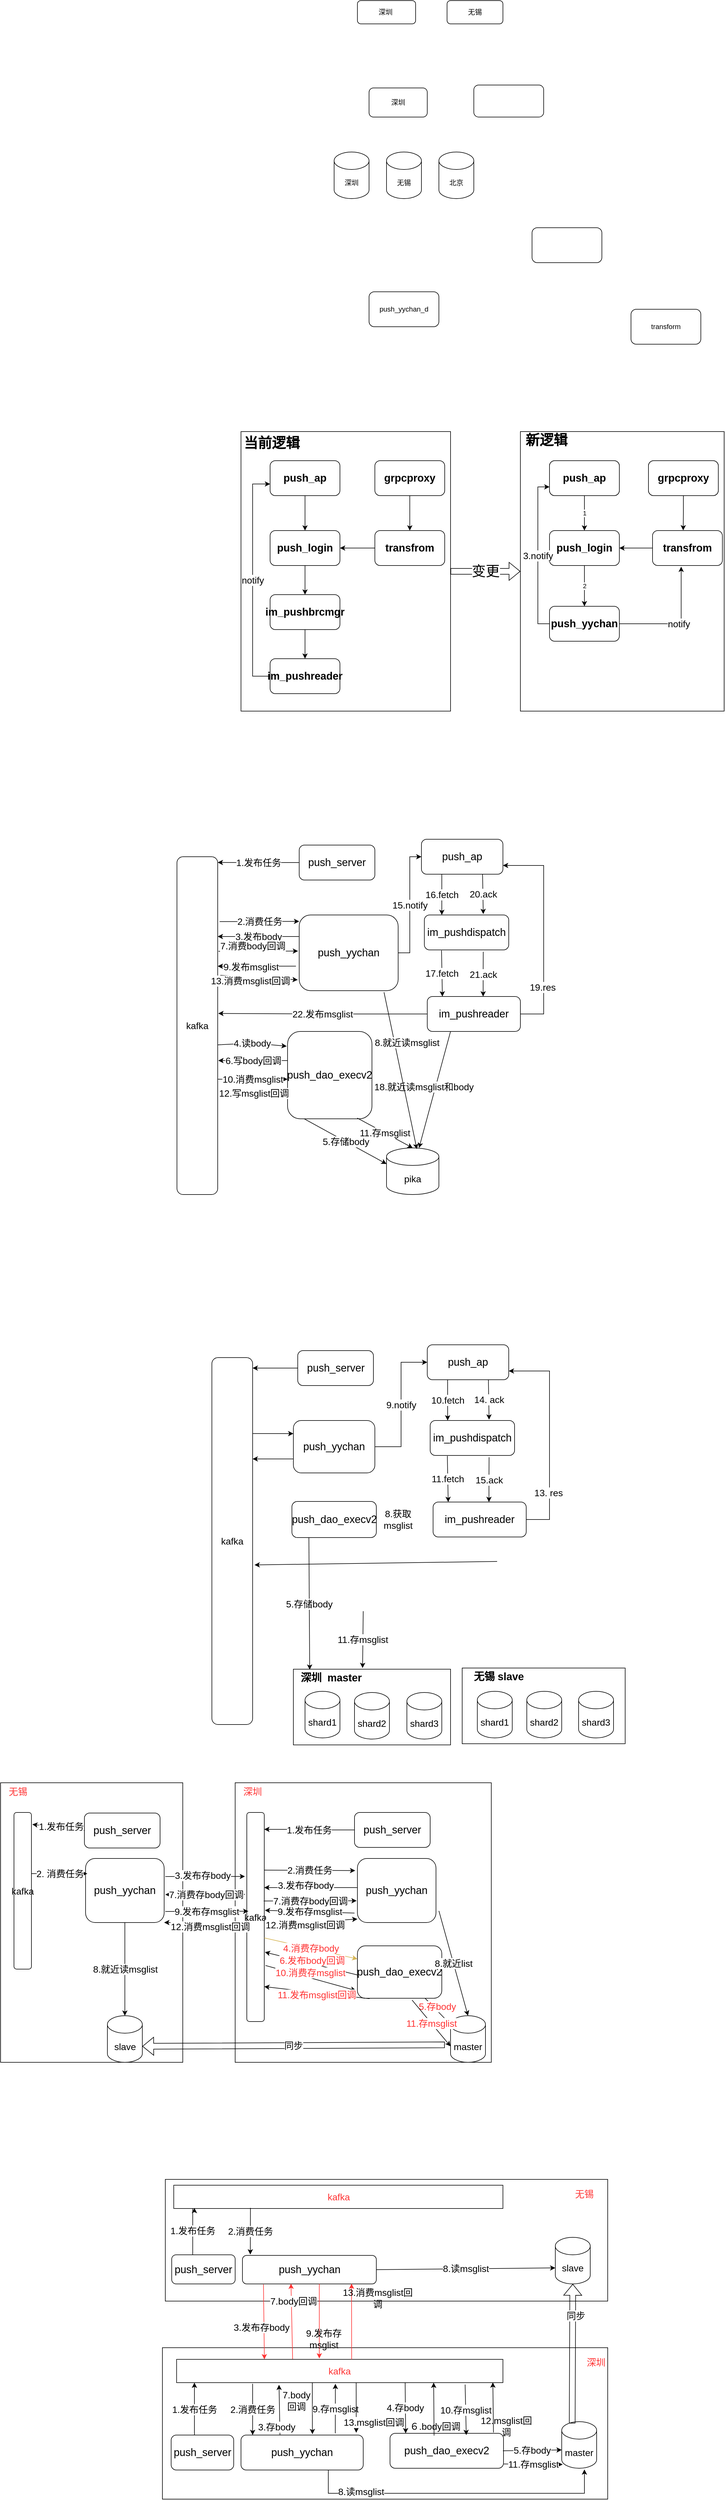 <mxfile version="20.2.3" type="github">
  <diagram id="of3IcOWWMsL-4Bt5zzn3" name="第 1 页">
    <mxGraphModel dx="2588" dy="965" grid="1" gridSize="10" guides="1" tooltips="1" connect="1" arrows="1" fold="1" page="1" pageScale="1" pageWidth="827" pageHeight="1169" math="0" shadow="0">
      <root>
        <mxCell id="0" />
        <mxCell id="1" parent="0" />
        <mxCell id="U3ueGLIZ5XUcP0PDT6xN-354" value="" style="rounded=0;whiteSpace=wrap;html=1;fontSize=16;fontColor=#FF3333;" vertex="1" parent="1">
          <mxGeometry x="-135" y="4150" width="765" height="260" as="geometry" />
        </mxCell>
        <mxCell id="U3ueGLIZ5XUcP0PDT6xN-352" value="" style="rounded=0;whiteSpace=wrap;html=1;fontSize=16;fontColor=#000000;" vertex="1" parent="1">
          <mxGeometry x="-130" y="3861" width="760" height="209" as="geometry" />
        </mxCell>
        <mxCell id="U3ueGLIZ5XUcP0PDT6xN-286" value="" style="rounded=0;whiteSpace=wrap;html=1;fontSize=16;fontColor=#FF3333;" vertex="1" parent="1">
          <mxGeometry x="-10" y="3180" width="440" height="480" as="geometry" />
        </mxCell>
        <mxCell id="U3ueGLIZ5XUcP0PDT6xN-284" value="" style="rounded=0;whiteSpace=wrap;html=1;fontSize=16;fontColor=#FF3333;" vertex="1" parent="1">
          <mxGeometry x="-413" y="3180" width="313" height="480" as="geometry" />
        </mxCell>
        <mxCell id="U3ueGLIZ5XUcP0PDT6xN-47" value="" style="rounded=0;whiteSpace=wrap;html=1;" vertex="1" parent="1">
          <mxGeometry x="480" y="860" width="350" height="480" as="geometry" />
        </mxCell>
        <mxCell id="U3ueGLIZ5XUcP0PDT6xN-46" value="" style="rounded=0;whiteSpace=wrap;html=1;" vertex="1" parent="1">
          <mxGeometry y="860" width="360" height="480" as="geometry" />
        </mxCell>
        <mxCell id="U3ueGLIZ5XUcP0PDT6xN-1" value="深圳&lt;span style=&quot;white-space: pre;&quot;&gt;	&lt;/span&gt;" style="rounded=1;whiteSpace=wrap;html=1;" vertex="1" parent="1">
          <mxGeometry x="200" y="120" width="100" height="40" as="geometry" />
        </mxCell>
        <mxCell id="U3ueGLIZ5XUcP0PDT6xN-2" value="无锡" style="rounded=1;whiteSpace=wrap;html=1;" vertex="1" parent="1">
          <mxGeometry x="354" y="120" width="96" height="40" as="geometry" />
        </mxCell>
        <mxCell id="U3ueGLIZ5XUcP0PDT6xN-3" value="深圳" style="shape=cylinder3;whiteSpace=wrap;html=1;boundedLbl=1;backgroundOutline=1;size=15;" vertex="1" parent="1">
          <mxGeometry x="160" y="380" width="60" height="80" as="geometry" />
        </mxCell>
        <mxCell id="U3ueGLIZ5XUcP0PDT6xN-4" value="无锡" style="shape=cylinder3;whiteSpace=wrap;html=1;boundedLbl=1;backgroundOutline=1;size=15;" vertex="1" parent="1">
          <mxGeometry x="250" y="380" width="60" height="80" as="geometry" />
        </mxCell>
        <mxCell id="U3ueGLIZ5XUcP0PDT6xN-5" value="北京" style="shape=cylinder3;whiteSpace=wrap;html=1;boundedLbl=1;backgroundOutline=1;size=15;" vertex="1" parent="1">
          <mxGeometry x="340" y="380" width="60" height="80" as="geometry" />
        </mxCell>
        <mxCell id="U3ueGLIZ5XUcP0PDT6xN-6" value="深圳" style="rounded=1;whiteSpace=wrap;html=1;" vertex="1" parent="1">
          <mxGeometry x="220" y="270" width="100" height="50" as="geometry" />
        </mxCell>
        <mxCell id="U3ueGLIZ5XUcP0PDT6xN-7" value="" style="rounded=1;whiteSpace=wrap;html=1;" vertex="1" parent="1">
          <mxGeometry x="400" y="265" width="120" height="55" as="geometry" />
        </mxCell>
        <mxCell id="U3ueGLIZ5XUcP0PDT6xN-8" value="push_yychan_d" style="rounded=1;whiteSpace=wrap;html=1;" vertex="1" parent="1">
          <mxGeometry x="220" y="620" width="120" height="60" as="geometry" />
        </mxCell>
        <mxCell id="U3ueGLIZ5XUcP0PDT6xN-9" value="" style="rounded=1;whiteSpace=wrap;html=1;" vertex="1" parent="1">
          <mxGeometry x="500" y="510" width="120" height="60" as="geometry" />
        </mxCell>
        <mxCell id="U3ueGLIZ5XUcP0PDT6xN-30" style="edgeStyle=orthogonalEdgeStyle;rounded=0;orthogonalLoop=1;jettySize=auto;html=1;entryX=0.5;entryY=0;entryDx=0;entryDy=0;" edge="1" parent="1" source="U3ueGLIZ5XUcP0PDT6xN-10" target="U3ueGLIZ5XUcP0PDT6xN-15">
          <mxGeometry relative="1" as="geometry" />
        </mxCell>
        <mxCell id="U3ueGLIZ5XUcP0PDT6xN-10" value="&lt;font style=&quot;font-size: 18px;&quot;&gt;&lt;b&gt;push_ap&lt;/b&gt;&lt;/font&gt;" style="rounded=1;whiteSpace=wrap;html=1;" vertex="1" parent="1">
          <mxGeometry x="50" y="910" width="120" height="60" as="geometry" />
        </mxCell>
        <mxCell id="U3ueGLIZ5XUcP0PDT6xN-11" value="transform" style="rounded=1;whiteSpace=wrap;html=1;" vertex="1" parent="1">
          <mxGeometry x="670" y="650" width="120" height="60" as="geometry" />
        </mxCell>
        <mxCell id="U3ueGLIZ5XUcP0PDT6xN-31" value="" style="edgeStyle=orthogonalEdgeStyle;rounded=0;orthogonalLoop=1;jettySize=auto;html=1;" edge="1" parent="1" source="U3ueGLIZ5XUcP0PDT6xN-15" target="U3ueGLIZ5XUcP0PDT6xN-18">
          <mxGeometry relative="1" as="geometry" />
        </mxCell>
        <mxCell id="U3ueGLIZ5XUcP0PDT6xN-15" value="&lt;font style=&quot;font-size: 18px;&quot;&gt;&lt;b&gt;push_login&lt;/b&gt;&lt;/font&gt;" style="rounded=1;whiteSpace=wrap;html=1;" vertex="1" parent="1">
          <mxGeometry x="50" y="1030" width="120" height="60" as="geometry" />
        </mxCell>
        <mxCell id="U3ueGLIZ5XUcP0PDT6xN-32" style="edgeStyle=orthogonalEdgeStyle;rounded=0;orthogonalLoop=1;jettySize=auto;html=1;entryX=0.5;entryY=0;entryDx=0;entryDy=0;" edge="1" parent="1" source="U3ueGLIZ5XUcP0PDT6xN-18" target="U3ueGLIZ5XUcP0PDT6xN-21">
          <mxGeometry relative="1" as="geometry" />
        </mxCell>
        <mxCell id="U3ueGLIZ5XUcP0PDT6xN-18" value="&lt;span style=&quot;text-align: left;&quot;&gt;&lt;b&gt;&lt;font style=&quot;font-size: 18px;&quot;&gt;im_pushbrcmgr&lt;/font&gt;&lt;/b&gt;&lt;/span&gt;" style="rounded=1;whiteSpace=wrap;html=1;" vertex="1" parent="1">
          <mxGeometry x="50" y="1140" width="120" height="60" as="geometry" />
        </mxCell>
        <mxCell id="U3ueGLIZ5XUcP0PDT6xN-35" value="&lt;font style=&quot;font-size: 16px;&quot;&gt;notify&lt;/font&gt;" style="edgeStyle=orthogonalEdgeStyle;rounded=0;orthogonalLoop=1;jettySize=auto;html=1;exitX=0;exitY=0.5;exitDx=0;exitDy=0;" edge="1" parent="1" source="U3ueGLIZ5XUcP0PDT6xN-21">
          <mxGeometry relative="1" as="geometry">
            <mxPoint x="50" y="950" as="targetPoint" />
            <Array as="points">
              <mxPoint x="20" y="1270" />
              <mxPoint x="20" y="950" />
              <mxPoint x="80" y="950" />
            </Array>
          </mxGeometry>
        </mxCell>
        <mxCell id="U3ueGLIZ5XUcP0PDT6xN-21" value="&lt;span style=&quot;text-align: left;&quot;&gt;&lt;font style=&quot;font-size: 18px;&quot;&gt;&lt;b&gt;im_pushreader&lt;/b&gt;&lt;/font&gt;&lt;/span&gt;" style="rounded=1;whiteSpace=wrap;html=1;" vertex="1" parent="1">
          <mxGeometry x="50" y="1250" width="120" height="60" as="geometry" />
        </mxCell>
        <mxCell id="U3ueGLIZ5XUcP0PDT6xN-40" value="1" style="edgeStyle=orthogonalEdgeStyle;rounded=0;orthogonalLoop=1;jettySize=auto;html=1;entryX=0.5;entryY=0;entryDx=0;entryDy=0;" edge="1" parent="1" source="U3ueGLIZ5XUcP0PDT6xN-24" target="U3ueGLIZ5XUcP0PDT6xN-25">
          <mxGeometry relative="1" as="geometry" />
        </mxCell>
        <mxCell id="U3ueGLIZ5XUcP0PDT6xN-24" value="push_ap_d" style="rounded=1;whiteSpace=wrap;html=1;" vertex="1" parent="1">
          <mxGeometry x="530" y="910" width="120" height="60" as="geometry" />
        </mxCell>
        <mxCell id="U3ueGLIZ5XUcP0PDT6xN-41" value="2" style="edgeStyle=orthogonalEdgeStyle;rounded=0;orthogonalLoop=1;jettySize=auto;html=1;entryX=0.5;entryY=0;entryDx=0;entryDy=0;" edge="1" parent="1" source="U3ueGLIZ5XUcP0PDT6xN-25" target="U3ueGLIZ5XUcP0PDT6xN-39">
          <mxGeometry relative="1" as="geometry" />
        </mxCell>
        <mxCell id="U3ueGLIZ5XUcP0PDT6xN-25" value="&lt;font style=&quot;font-size: 18px;&quot;&gt;&lt;b&gt;push_login&lt;/b&gt;&lt;/font&gt;" style="rounded=1;whiteSpace=wrap;html=1;" vertex="1" parent="1">
          <mxGeometry x="530" y="1030" width="120" height="60" as="geometry" />
        </mxCell>
        <mxCell id="U3ueGLIZ5XUcP0PDT6xN-34" value="" style="edgeStyle=orthogonalEdgeStyle;rounded=0;orthogonalLoop=1;jettySize=auto;html=1;" edge="1" parent="1" source="U3ueGLIZ5XUcP0PDT6xN-26" target="U3ueGLIZ5XUcP0PDT6xN-15">
          <mxGeometry relative="1" as="geometry" />
        </mxCell>
        <mxCell id="U3ueGLIZ5XUcP0PDT6xN-26" value="&lt;b&gt;&lt;font style=&quot;font-size: 18px;&quot;&gt;transfrom&lt;/font&gt;&lt;/b&gt;" style="rounded=1;whiteSpace=wrap;html=1;" vertex="1" parent="1">
          <mxGeometry x="230" y="1030" width="120" height="60" as="geometry" />
        </mxCell>
        <mxCell id="U3ueGLIZ5XUcP0PDT6xN-33" style="edgeStyle=orthogonalEdgeStyle;rounded=0;orthogonalLoop=1;jettySize=auto;html=1;exitX=0.5;exitY=1;exitDx=0;exitDy=0;entryX=0.5;entryY=0;entryDx=0;entryDy=0;" edge="1" parent="1" source="U3ueGLIZ5XUcP0PDT6xN-27" target="U3ueGLIZ5XUcP0PDT6xN-26">
          <mxGeometry relative="1" as="geometry" />
        </mxCell>
        <mxCell id="U3ueGLIZ5XUcP0PDT6xN-27" value="&lt;font style=&quot;font-size: 18px;&quot;&gt;&lt;b&gt;grpcproxy&lt;/b&gt;&lt;/font&gt;" style="rounded=1;whiteSpace=wrap;html=1;" vertex="1" parent="1">
          <mxGeometry x="230" y="910" width="120" height="60" as="geometry" />
        </mxCell>
        <mxCell id="U3ueGLIZ5XUcP0PDT6xN-42" style="edgeStyle=orthogonalEdgeStyle;rounded=0;orthogonalLoop=1;jettySize=auto;html=1;entryX=0.439;entryY=-0.006;entryDx=0;entryDy=0;entryPerimeter=0;" edge="1" parent="1" source="U3ueGLIZ5XUcP0PDT6xN-37" target="U3ueGLIZ5XUcP0PDT6xN-38">
          <mxGeometry relative="1" as="geometry" />
        </mxCell>
        <mxCell id="U3ueGLIZ5XUcP0PDT6xN-37" value="grpcproxy" style="rounded=1;whiteSpace=wrap;html=1;" vertex="1" parent="1">
          <mxGeometry x="700" y="910" width="120" height="60" as="geometry" />
        </mxCell>
        <mxCell id="U3ueGLIZ5XUcP0PDT6xN-43" style="edgeStyle=orthogonalEdgeStyle;rounded=0;orthogonalLoop=1;jettySize=auto;html=1;" edge="1" parent="1" source="U3ueGLIZ5XUcP0PDT6xN-38" target="U3ueGLIZ5XUcP0PDT6xN-25">
          <mxGeometry relative="1" as="geometry" />
        </mxCell>
        <mxCell id="U3ueGLIZ5XUcP0PDT6xN-38" value="&lt;b&gt;&lt;font style=&quot;font-size: 18px;&quot;&gt;transfrom&lt;/font&gt;&lt;/b&gt;" style="rounded=1;whiteSpace=wrap;html=1;" vertex="1" parent="1">
          <mxGeometry x="707" y="1030" width="120" height="60" as="geometry" />
        </mxCell>
        <mxCell id="U3ueGLIZ5XUcP0PDT6xN-44" value="&lt;font style=&quot;font-size: 16px;&quot;&gt;notify&lt;/font&gt;" style="edgeStyle=orthogonalEdgeStyle;rounded=0;orthogonalLoop=1;jettySize=auto;html=1;entryX=0.41;entryY=1.033;entryDx=0;entryDy=0;entryPerimeter=0;" edge="1" parent="1" source="U3ueGLIZ5XUcP0PDT6xN-39" target="U3ueGLIZ5XUcP0PDT6xN-38">
          <mxGeometry relative="1" as="geometry" />
        </mxCell>
        <mxCell id="U3ueGLIZ5XUcP0PDT6xN-45" value="&lt;font style=&quot;font-size: 16px;&quot;&gt;3.notify&lt;/font&gt;" style="edgeStyle=orthogonalEdgeStyle;rounded=0;orthogonalLoop=1;jettySize=auto;html=1;entryX=0;entryY=0.75;entryDx=0;entryDy=0;" edge="1" parent="1" source="U3ueGLIZ5XUcP0PDT6xN-39" target="U3ueGLIZ5XUcP0PDT6xN-24">
          <mxGeometry relative="1" as="geometry">
            <mxPoint x="510" y="950" as="targetPoint" />
            <Array as="points">
              <mxPoint x="510" y="1190" />
              <mxPoint x="510" y="955" />
            </Array>
          </mxGeometry>
        </mxCell>
        <mxCell id="U3ueGLIZ5XUcP0PDT6xN-39" value="&lt;b&gt;&lt;font style=&quot;font-size: 18px;&quot;&gt;push_yychan&lt;/font&gt;&lt;/b&gt;" style="rounded=1;whiteSpace=wrap;html=1;" vertex="1" parent="1">
          <mxGeometry x="530" y="1160" width="120" height="60" as="geometry" />
        </mxCell>
        <mxCell id="U3ueGLIZ5XUcP0PDT6xN-48" value="&lt;h1&gt;当前逻辑&lt;/h1&gt;" style="text;html=1;strokeColor=none;fillColor=none;spacing=5;spacingTop=-20;whiteSpace=wrap;overflow=hidden;rounded=0;" vertex="1" parent="1">
          <mxGeometry y="860" width="180" height="40" as="geometry" />
        </mxCell>
        <mxCell id="U3ueGLIZ5XUcP0PDT6xN-49" value="&lt;font style=&quot;font-size: 24px;&quot;&gt;&lt;b&gt;新逻辑&lt;/b&gt;&lt;/font&gt;" style="text;html=1;strokeColor=none;fillColor=none;align=center;verticalAlign=middle;whiteSpace=wrap;rounded=0;" vertex="1" parent="1">
          <mxGeometry x="480" y="860" width="90" height="30" as="geometry" />
        </mxCell>
        <mxCell id="U3ueGLIZ5XUcP0PDT6xN-51" value="变更" style="shape=flexArrow;endArrow=classic;html=1;rounded=0;fontSize=24;entryX=0;entryY=0.5;entryDx=0;entryDy=0;" edge="1" parent="1" target="U3ueGLIZ5XUcP0PDT6xN-47">
          <mxGeometry width="50" height="50" relative="1" as="geometry">
            <mxPoint x="360" y="1100" as="sourcePoint" />
            <mxPoint x="410" y="1050" as="targetPoint" />
          </mxGeometry>
        </mxCell>
        <mxCell id="U3ueGLIZ5XUcP0PDT6xN-52" value="&lt;font style=&quot;font-size: 18px;&quot;&gt;&lt;b&gt;push_ap&lt;/b&gt;&lt;/font&gt;" style="rounded=1;whiteSpace=wrap;html=1;" vertex="1" parent="1">
          <mxGeometry x="530" y="910" width="120" height="60" as="geometry" />
        </mxCell>
        <mxCell id="U3ueGLIZ5XUcP0PDT6xN-53" value="&lt;b&gt;&lt;font style=&quot;font-size: 18px;&quot;&gt;grpcproxy&lt;/font&gt;&lt;/b&gt;" style="rounded=1;whiteSpace=wrap;html=1;" vertex="1" parent="1">
          <mxGeometry x="700" y="910" width="120" height="60" as="geometry" />
        </mxCell>
        <mxCell id="U3ueGLIZ5XUcP0PDT6xN-94" value="16.fetch" style="edgeStyle=orthogonalEdgeStyle;rounded=0;orthogonalLoop=1;jettySize=auto;html=1;exitX=0.25;exitY=1;exitDx=0;exitDy=0;entryX=0.207;entryY=0;entryDx=0;entryDy=0;entryPerimeter=0;fontSize=16;" edge="1" parent="1" source="U3ueGLIZ5XUcP0PDT6xN-55" target="U3ueGLIZ5XUcP0PDT6xN-57">
          <mxGeometry relative="1" as="geometry" />
        </mxCell>
        <mxCell id="U3ueGLIZ5XUcP0PDT6xN-55" value="&lt;font style=&quot;font-size: 18px;&quot;&gt;push_ap&lt;/font&gt;" style="rounded=1;whiteSpace=wrap;html=1;fontSize=16;" vertex="1" parent="1">
          <mxGeometry x="310" y="1560" width="140" height="60" as="geometry" />
        </mxCell>
        <mxCell id="U3ueGLIZ5XUcP0PDT6xN-93" value="15.notify" style="edgeStyle=orthogonalEdgeStyle;rounded=0;orthogonalLoop=1;jettySize=auto;html=1;exitX=1;exitY=0.5;exitDx=0;exitDy=0;entryX=0;entryY=0.5;entryDx=0;entryDy=0;fontSize=16;" edge="1" parent="1" source="U3ueGLIZ5XUcP0PDT6xN-56" target="U3ueGLIZ5XUcP0PDT6xN-55">
          <mxGeometry relative="1" as="geometry" />
        </mxCell>
        <mxCell id="U3ueGLIZ5XUcP0PDT6xN-56" value="&lt;font style=&quot;font-size: 18px;&quot;&gt;push_yychan&lt;/font&gt;" style="rounded=1;whiteSpace=wrap;html=1;fontSize=16;" vertex="1" parent="1">
          <mxGeometry x="100" y="1690" width="170" height="130" as="geometry" />
        </mxCell>
        <mxCell id="U3ueGLIZ5XUcP0PDT6xN-57" value="&lt;font style=&quot;font-size: 18px;&quot;&gt;im_pushdispatch&lt;/font&gt;" style="rounded=1;whiteSpace=wrap;html=1;fontSize=16;" vertex="1" parent="1">
          <mxGeometry x="315" y="1690" width="145" height="60" as="geometry" />
        </mxCell>
        <mxCell id="U3ueGLIZ5XUcP0PDT6xN-117" value="6.写body回调" style="edgeStyle=orthogonalEdgeStyle;rounded=0;orthogonalLoop=1;jettySize=auto;html=1;fontSize=16;exitX=0;exitY=0.5;exitDx=0;exitDy=0;" edge="1" parent="1">
          <mxGeometry relative="1" as="geometry">
            <mxPoint x="-39" y="1940" as="targetPoint" />
            <mxPoint x="80" y="1940" as="sourcePoint" />
          </mxGeometry>
        </mxCell>
        <mxCell id="U3ueGLIZ5XUcP0PDT6xN-61" value="&lt;font style=&quot;font-size: 18px;&quot;&gt;push_dao_execv2&lt;/font&gt;" style="rounded=1;whiteSpace=wrap;html=1;fontSize=16;" vertex="1" parent="1">
          <mxGeometry x="80" y="1890" width="145" height="150" as="geometry" />
        </mxCell>
        <mxCell id="U3ueGLIZ5XUcP0PDT6xN-98" style="edgeStyle=orthogonalEdgeStyle;rounded=0;orthogonalLoop=1;jettySize=auto;html=1;exitX=1;exitY=0.5;exitDx=0;exitDy=0;entryX=1;entryY=0.75;entryDx=0;entryDy=0;fontSize=16;" edge="1" parent="1" source="U3ueGLIZ5XUcP0PDT6xN-70" target="U3ueGLIZ5XUcP0PDT6xN-55">
          <mxGeometry relative="1" as="geometry">
            <Array as="points">
              <mxPoint x="520" y="1860" />
              <mxPoint x="520" y="1605" />
            </Array>
          </mxGeometry>
        </mxCell>
        <mxCell id="U3ueGLIZ5XUcP0PDT6xN-99" value="19.res" style="edgeLabel;html=1;align=center;verticalAlign=middle;resizable=0;points=[];fontSize=16;" vertex="1" connectable="0" parent="U3ueGLIZ5XUcP0PDT6xN-98">
          <mxGeometry x="-0.529" y="2" relative="1" as="geometry">
            <mxPoint as="offset" />
          </mxGeometry>
        </mxCell>
        <mxCell id="U3ueGLIZ5XUcP0PDT6xN-166" value="22.发布msglist" style="edgeStyle=orthogonalEdgeStyle;rounded=0;orthogonalLoop=1;jettySize=auto;html=1;fontSize=16;entryX=1.014;entryY=0.464;entryDx=0;entryDy=0;entryPerimeter=0;" edge="1" parent="1" source="U3ueGLIZ5XUcP0PDT6xN-70" target="U3ueGLIZ5XUcP0PDT6xN-110">
          <mxGeometry relative="1" as="geometry">
            <mxPoint x="-30" y="1860" as="targetPoint" />
            <Array as="points" />
          </mxGeometry>
        </mxCell>
        <mxCell id="U3ueGLIZ5XUcP0PDT6xN-70" value="&lt;font style=&quot;font-size: 18px;&quot;&gt;im_pushreader&lt;/font&gt;" style="rounded=1;whiteSpace=wrap;html=1;fontSize=16;" vertex="1" parent="1">
          <mxGeometry x="320" y="1830" width="160" height="60" as="geometry" />
        </mxCell>
        <mxCell id="U3ueGLIZ5XUcP0PDT6xN-73" value="pika" style="shape=cylinder3;whiteSpace=wrap;html=1;boundedLbl=1;backgroundOutline=1;size=15;fontSize=16;" vertex="1" parent="1">
          <mxGeometry x="250" y="2090" width="90" height="80" as="geometry" />
        </mxCell>
        <mxCell id="U3ueGLIZ5XUcP0PDT6xN-111" value="1.发布任务" style="edgeStyle=orthogonalEdgeStyle;rounded=0;orthogonalLoop=1;jettySize=auto;html=1;exitX=0;exitY=0.5;exitDx=0;exitDy=0;entryX=1;entryY=0.017;entryDx=0;entryDy=0;fontSize=16;entryPerimeter=0;" edge="1" parent="1" source="U3ueGLIZ5XUcP0PDT6xN-81" target="U3ueGLIZ5XUcP0PDT6xN-110">
          <mxGeometry relative="1" as="geometry" />
        </mxCell>
        <mxCell id="U3ueGLIZ5XUcP0PDT6xN-81" value="&lt;font style=&quot;font-size: 18px;&quot;&gt;push_server&lt;/font&gt;" style="rounded=1;whiteSpace=wrap;html=1;fontSize=16;" vertex="1" parent="1">
          <mxGeometry x="100" y="1570" width="130" height="60" as="geometry" />
        </mxCell>
        <mxCell id="U3ueGLIZ5XUcP0PDT6xN-87" value="3.发布body" style="endArrow=classic;html=1;rounded=0;fontSize=16;exitX=0;exitY=0.5;exitDx=0;exitDy=0;" edge="1" parent="1">
          <mxGeometry width="50" height="50" relative="1" as="geometry">
            <mxPoint x="100" y="1727" as="sourcePoint" />
            <mxPoint x="-40" y="1727" as="targetPoint" />
          </mxGeometry>
        </mxCell>
        <mxCell id="U3ueGLIZ5XUcP0PDT6xN-95" value="17.fetch" style="endArrow=classic;html=1;rounded=0;fontSize=16;exitX=0.162;exitY=1.014;exitDx=0;exitDy=0;exitPerimeter=0;" edge="1" parent="1">
          <mxGeometry width="50" height="50" relative="1" as="geometry">
            <mxPoint x="344.49" y="1750.84" as="sourcePoint" />
            <mxPoint x="346" y="1830" as="targetPoint" />
          </mxGeometry>
        </mxCell>
        <mxCell id="U3ueGLIZ5XUcP0PDT6xN-101" value="20.ack" style="endArrow=classic;html=1;rounded=0;fontSize=16;entryX=0.698;entryY=-0.025;entryDx=0;entryDy=0;entryPerimeter=0;exitX=0.75;exitY=1;exitDx=0;exitDy=0;" edge="1" parent="1" source="U3ueGLIZ5XUcP0PDT6xN-55" target="U3ueGLIZ5XUcP0PDT6xN-57">
          <mxGeometry width="50" height="50" relative="1" as="geometry">
            <mxPoint x="410" y="1670" as="sourcePoint" />
            <mxPoint x="460" y="1620" as="targetPoint" />
          </mxGeometry>
        </mxCell>
        <mxCell id="U3ueGLIZ5XUcP0PDT6xN-102" value="21.ack" style="endArrow=classic;html=1;rounded=0;fontSize=16;exitX=0.698;exitY=1.053;exitDx=0;exitDy=0;exitPerimeter=0;" edge="1" parent="1" source="U3ueGLIZ5XUcP0PDT6xN-57">
          <mxGeometry width="50" height="50" relative="1" as="geometry">
            <mxPoint x="410" y="1800" as="sourcePoint" />
            <mxPoint x="416" y="1830" as="targetPoint" />
            <Array as="points">
              <mxPoint x="416" y="1790" />
            </Array>
          </mxGeometry>
        </mxCell>
        <mxCell id="U3ueGLIZ5XUcP0PDT6xN-106" value="18.就近读msglist和body" style="endArrow=classic;html=1;rounded=0;fontSize=16;exitX=0.25;exitY=1;exitDx=0;exitDy=0;" edge="1" parent="1" source="U3ueGLIZ5XUcP0PDT6xN-70" target="U3ueGLIZ5XUcP0PDT6xN-73">
          <mxGeometry y="-20" width="50" height="50" relative="1" as="geometry">
            <mxPoint x="340" y="1940" as="sourcePoint" />
            <mxPoint x="360" y="2030" as="targetPoint" />
            <mxPoint as="offset" />
          </mxGeometry>
        </mxCell>
        <mxCell id="U3ueGLIZ5XUcP0PDT6xN-110" value="kafka" style="rounded=1;whiteSpace=wrap;html=1;fontSize=16;" vertex="1" parent="1">
          <mxGeometry x="-110" y="1590" width="70" height="580" as="geometry" />
        </mxCell>
        <mxCell id="U3ueGLIZ5XUcP0PDT6xN-114" value="2.消费任务" style="endArrow=classic;html=1;rounded=0;fontSize=16;entryX=0;entryY=0.5;entryDx=0;entryDy=0;exitX=1.047;exitY=0.207;exitDx=0;exitDy=0;exitPerimeter=0;" edge="1" parent="1">
          <mxGeometry width="50" height="50" relative="1" as="geometry">
            <mxPoint x="-36.71" y="1701.41" as="sourcePoint" />
            <mxPoint x="100" y="1701" as="targetPoint" />
          </mxGeometry>
        </mxCell>
        <mxCell id="U3ueGLIZ5XUcP0PDT6xN-115" value="4.读body" style="endArrow=classic;html=1;rounded=0;fontSize=16;entryX=-0.01;entryY=0.169;entryDx=0;entryDy=0;entryPerimeter=0;" edge="1" parent="1" target="U3ueGLIZ5XUcP0PDT6xN-61">
          <mxGeometry width="50" height="50" relative="1" as="geometry">
            <mxPoint x="-40" y="1913" as="sourcePoint" />
            <mxPoint x="80" y="1910" as="targetPoint" />
            <Array as="points">
              <mxPoint x="20" y="1910" />
            </Array>
          </mxGeometry>
        </mxCell>
        <mxCell id="U3ueGLIZ5XUcP0PDT6xN-116" value="5.存储body" style="endArrow=classic;html=1;rounded=0;fontSize=16;exitX=0.201;exitY=1.002;exitDx=0;exitDy=0;exitPerimeter=0;entryX=0;entryY=0;entryDx=0;entryDy=27.5;entryPerimeter=0;" edge="1" parent="1" source="U3ueGLIZ5XUcP0PDT6xN-61" target="U3ueGLIZ5XUcP0PDT6xN-73">
          <mxGeometry width="50" height="50" relative="1" as="geometry">
            <mxPoint x="110" y="2070" as="sourcePoint" />
            <mxPoint x="108.04" y="2117.9" as="targetPoint" />
          </mxGeometry>
        </mxCell>
        <mxCell id="U3ueGLIZ5XUcP0PDT6xN-118" value="7.消费body回调" style="endArrow=classic;html=1;rounded=0;fontSize=16;entryX=0;entryY=0.5;entryDx=0;entryDy=0;exitX=1.047;exitY=0.207;exitDx=0;exitDy=0;exitPerimeter=0;" edge="1" parent="1">
          <mxGeometry x="-0.141" y="9" width="50" height="50" relative="1" as="geometry">
            <mxPoint x="-38.71" y="1752.41" as="sourcePoint" />
            <mxPoint x="98" y="1752" as="targetPoint" />
            <mxPoint as="offset" />
          </mxGeometry>
        </mxCell>
        <mxCell id="U3ueGLIZ5XUcP0PDT6xN-122" value="10.消费msglist" style="endArrow=classic;html=1;rounded=0;fontSize=16;exitX=1;exitY=0.619;exitDx=0;exitDy=0;exitPerimeter=0;" edge="1" parent="1">
          <mxGeometry width="50" height="50" relative="1" as="geometry">
            <mxPoint x="-40" y="1971.97" as="sourcePoint" />
            <mxPoint x="80" y="1972" as="targetPoint" />
          </mxGeometry>
        </mxCell>
        <mxCell id="U3ueGLIZ5XUcP0PDT6xN-123" value="11.存msglist" style="endArrow=classic;html=1;rounded=0;fontSize=16;exitX=0.826;exitY=0.991;exitDx=0;exitDy=0;exitPerimeter=0;entryX=0.5;entryY=0;entryDx=0;entryDy=0;entryPerimeter=0;" edge="1" parent="1" source="U3ueGLIZ5XUcP0PDT6xN-61" target="U3ueGLIZ5XUcP0PDT6xN-73">
          <mxGeometry width="50" height="50" relative="1" as="geometry">
            <mxPoint x="199.995" y="2017.36" as="sourcePoint" />
            <mxPoint x="280" y="2080" as="targetPoint" />
          </mxGeometry>
        </mxCell>
        <mxCell id="U3ueGLIZ5XUcP0PDT6xN-124" value="" style="rounded=0;whiteSpace=wrap;html=1;fontSize=16;" vertex="1" parent="1">
          <mxGeometry x="380" y="2983" width="280" height="130" as="geometry" />
        </mxCell>
        <mxCell id="U3ueGLIZ5XUcP0PDT6xN-125" value="" style="rounded=0;whiteSpace=wrap;html=1;fontSize=16;" vertex="1" parent="1">
          <mxGeometry x="90" y="2985" width="270" height="130" as="geometry" />
        </mxCell>
        <mxCell id="U3ueGLIZ5XUcP0PDT6xN-126" value="10.fetch" style="edgeStyle=orthogonalEdgeStyle;rounded=0;orthogonalLoop=1;jettySize=auto;html=1;exitX=0.25;exitY=1;exitDx=0;exitDy=0;entryX=0.207;entryY=0;entryDx=0;entryDy=0;entryPerimeter=0;fontSize=16;" edge="1" parent="1" source="U3ueGLIZ5XUcP0PDT6xN-127" target="U3ueGLIZ5XUcP0PDT6xN-131">
          <mxGeometry relative="1" as="geometry" />
        </mxCell>
        <mxCell id="U3ueGLIZ5XUcP0PDT6xN-127" value="&lt;font style=&quot;font-size: 18px;&quot;&gt;push_ap&lt;/font&gt;" style="rounded=1;whiteSpace=wrap;html=1;fontSize=16;" vertex="1" parent="1">
          <mxGeometry x="320" y="2428" width="140" height="60" as="geometry" />
        </mxCell>
        <mxCell id="U3ueGLIZ5XUcP0PDT6xN-128" value="9.notify" style="edgeStyle=orthogonalEdgeStyle;rounded=0;orthogonalLoop=1;jettySize=auto;html=1;exitX=1;exitY=0.5;exitDx=0;exitDy=0;entryX=0;entryY=0.5;entryDx=0;entryDy=0;fontSize=16;" edge="1" parent="1" source="U3ueGLIZ5XUcP0PDT6xN-130" target="U3ueGLIZ5XUcP0PDT6xN-127">
          <mxGeometry relative="1" as="geometry" />
        </mxCell>
        <mxCell id="U3ueGLIZ5XUcP0PDT6xN-130" value="&lt;font style=&quot;font-size: 18px;&quot;&gt;push_yychan&lt;/font&gt;" style="rounded=1;whiteSpace=wrap;html=1;fontSize=16;" vertex="1" parent="1">
          <mxGeometry x="90" y="2558" width="140" height="90" as="geometry" />
        </mxCell>
        <mxCell id="U3ueGLIZ5XUcP0PDT6xN-131" value="&lt;font style=&quot;font-size: 18px;&quot;&gt;im_pushdispatch&lt;/font&gt;" style="rounded=1;whiteSpace=wrap;html=1;fontSize=16;" vertex="1" parent="1">
          <mxGeometry x="325" y="2558" width="145" height="60" as="geometry" />
        </mxCell>
        <mxCell id="U3ueGLIZ5XUcP0PDT6xN-133" value="&lt;font style=&quot;font-size: 18px;&quot;&gt;push_dao_execv2&lt;/font&gt;" style="rounded=1;whiteSpace=wrap;html=1;fontSize=16;" vertex="1" parent="1">
          <mxGeometry x="87.5" y="2697" width="145" height="62" as="geometry" />
        </mxCell>
        <mxCell id="U3ueGLIZ5XUcP0PDT6xN-134" style="edgeStyle=orthogonalEdgeStyle;rounded=0;orthogonalLoop=1;jettySize=auto;html=1;exitX=1;exitY=0.5;exitDx=0;exitDy=0;entryX=1;entryY=0.75;entryDx=0;entryDy=0;fontSize=16;" edge="1" parent="1" source="U3ueGLIZ5XUcP0PDT6xN-136" target="U3ueGLIZ5XUcP0PDT6xN-127">
          <mxGeometry relative="1" as="geometry">
            <Array as="points">
              <mxPoint x="530" y="2728" />
              <mxPoint x="530" y="2473" />
            </Array>
          </mxGeometry>
        </mxCell>
        <mxCell id="U3ueGLIZ5XUcP0PDT6xN-135" value="13. res" style="edgeLabel;html=1;align=center;verticalAlign=middle;resizable=0;points=[];fontSize=16;" vertex="1" connectable="0" parent="U3ueGLIZ5XUcP0PDT6xN-134">
          <mxGeometry x="-0.529" y="2" relative="1" as="geometry">
            <mxPoint as="offset" />
          </mxGeometry>
        </mxCell>
        <mxCell id="U3ueGLIZ5XUcP0PDT6xN-136" value="&lt;font style=&quot;font-size: 18px;&quot;&gt;im_pushreader&lt;/font&gt;" style="rounded=1;whiteSpace=wrap;html=1;fontSize=16;" vertex="1" parent="1">
          <mxGeometry x="330" y="2698" width="160" height="60" as="geometry" />
        </mxCell>
        <mxCell id="U3ueGLIZ5XUcP0PDT6xN-137" value="shard2" style="shape=cylinder3;whiteSpace=wrap;html=1;boundedLbl=1;backgroundOutline=1;size=15;fontSize=16;" vertex="1" parent="1">
          <mxGeometry x="195" y="3025" width="60" height="80" as="geometry" />
        </mxCell>
        <mxCell id="U3ueGLIZ5XUcP0PDT6xN-138" value="shard3" style="shape=cylinder3;whiteSpace=wrap;html=1;boundedLbl=1;backgroundOutline=1;size=15;fontSize=16;" vertex="1" parent="1">
          <mxGeometry x="285" y="3025" width="60" height="80" as="geometry" />
        </mxCell>
        <mxCell id="U3ueGLIZ5XUcP0PDT6xN-139" value="shard1" style="shape=cylinder3;whiteSpace=wrap;html=1;boundedLbl=1;backgroundOutline=1;size=15;fontSize=16;" vertex="1" parent="1">
          <mxGeometry x="110" y="3023" width="60" height="80" as="geometry" />
        </mxCell>
        <mxCell id="U3ueGLIZ5XUcP0PDT6xN-140" value="shard2" style="shape=cylinder3;whiteSpace=wrap;html=1;boundedLbl=1;backgroundOutline=1;size=15;fontSize=16;" vertex="1" parent="1">
          <mxGeometry x="491" y="3023" width="60" height="80" as="geometry" />
        </mxCell>
        <mxCell id="U3ueGLIZ5XUcP0PDT6xN-141" value="shard3" style="shape=cylinder3;whiteSpace=wrap;html=1;boundedLbl=1;backgroundOutline=1;size=15;fontSize=16;" vertex="1" parent="1">
          <mxGeometry x="580" y="3023" width="60" height="80" as="geometry" />
        </mxCell>
        <mxCell id="U3ueGLIZ5XUcP0PDT6xN-142" value="shard1" style="shape=cylinder3;whiteSpace=wrap;html=1;boundedLbl=1;backgroundOutline=1;size=15;fontSize=16;" vertex="1" parent="1">
          <mxGeometry x="406" y="3023" width="60" height="80" as="geometry" />
        </mxCell>
        <mxCell id="U3ueGLIZ5XUcP0PDT6xN-143" value="&lt;font style=&quot;font-size: 18px;&quot;&gt;&lt;b&gt;深圳&amp;nbsp; master&lt;/b&gt;&lt;/font&gt;" style="text;html=1;strokeColor=none;fillColor=none;align=center;verticalAlign=middle;whiteSpace=wrap;rounded=0;fontSize=16;" vertex="1" parent="1">
          <mxGeometry x="100" y="2985" width="110" height="30" as="geometry" />
        </mxCell>
        <mxCell id="U3ueGLIZ5XUcP0PDT6xN-144" value="&lt;b&gt;&lt;font style=&quot;font-size: 18px;&quot;&gt;无锡 slave&lt;/font&gt;&lt;/b&gt;" style="text;html=1;strokeColor=none;fillColor=none;align=center;verticalAlign=middle;whiteSpace=wrap;rounded=0;fontSize=16;" vertex="1" parent="1">
          <mxGeometry x="390" y="2983" width="106" height="30" as="geometry" />
        </mxCell>
        <mxCell id="U3ueGLIZ5XUcP0PDT6xN-162" style="edgeStyle=orthogonalEdgeStyle;rounded=0;orthogonalLoop=1;jettySize=auto;html=1;fontSize=16;" edge="1" parent="1" source="U3ueGLIZ5XUcP0PDT6xN-146">
          <mxGeometry relative="1" as="geometry">
            <mxPoint x="20" y="2468" as="targetPoint" />
          </mxGeometry>
        </mxCell>
        <mxCell id="U3ueGLIZ5XUcP0PDT6xN-146" value="&lt;font style=&quot;font-size: 18px;&quot;&gt;push_server&lt;/font&gt;" style="rounded=1;whiteSpace=wrap;html=1;fontSize=16;" vertex="1" parent="1">
          <mxGeometry x="97.5" y="2438" width="130" height="60" as="geometry" />
        </mxCell>
        <mxCell id="U3ueGLIZ5XUcP0PDT6xN-148" value="11.fetch" style="endArrow=classic;html=1;rounded=0;fontSize=16;exitX=0.162;exitY=1.014;exitDx=0;exitDy=0;exitPerimeter=0;" edge="1" parent="1">
          <mxGeometry width="50" height="50" relative="1" as="geometry">
            <mxPoint x="354.49" y="2618.84" as="sourcePoint" />
            <mxPoint x="356" y="2698" as="targetPoint" />
          </mxGeometry>
        </mxCell>
        <mxCell id="U3ueGLIZ5XUcP0PDT6xN-149" value="14. ack" style="endArrow=classic;html=1;rounded=0;fontSize=16;entryX=0.698;entryY=-0.025;entryDx=0;entryDy=0;entryPerimeter=0;exitX=0.75;exitY=1;exitDx=0;exitDy=0;" edge="1" parent="1" source="U3ueGLIZ5XUcP0PDT6xN-127" target="U3ueGLIZ5XUcP0PDT6xN-131">
          <mxGeometry width="50" height="50" relative="1" as="geometry">
            <mxPoint x="420" y="2538" as="sourcePoint" />
            <mxPoint x="470" y="2488" as="targetPoint" />
          </mxGeometry>
        </mxCell>
        <mxCell id="U3ueGLIZ5XUcP0PDT6xN-150" value="15.ack" style="endArrow=classic;html=1;rounded=0;fontSize=16;exitX=0.698;exitY=1.053;exitDx=0;exitDy=0;exitPerimeter=0;" edge="1" parent="1" source="U3ueGLIZ5XUcP0PDT6xN-131">
          <mxGeometry width="50" height="50" relative="1" as="geometry">
            <mxPoint x="420" y="2668" as="sourcePoint" />
            <mxPoint x="426" y="2698" as="targetPoint" />
            <Array as="points">
              <mxPoint x="426" y="2658" />
            </Array>
          </mxGeometry>
        </mxCell>
        <mxCell id="U3ueGLIZ5XUcP0PDT6xN-153" value="kafka" style="rounded=1;whiteSpace=wrap;html=1;fontSize=16;" vertex="1" parent="1">
          <mxGeometry x="-50" y="2450" width="70" height="630" as="geometry" />
        </mxCell>
        <mxCell id="U3ueGLIZ5XUcP0PDT6xN-156" value="5.存储body" style="endArrow=classic;html=1;rounded=0;fontSize=16;exitX=0.201;exitY=1.002;exitDx=0;exitDy=0;exitPerimeter=0;entryX=0.164;entryY=0.03;entryDx=0;entryDy=0;entryPerimeter=0;" edge="1" parent="1" source="U3ueGLIZ5XUcP0PDT6xN-133" target="U3ueGLIZ5XUcP0PDT6xN-143">
          <mxGeometry width="50" height="50" relative="1" as="geometry">
            <mxPoint x="120" y="2938" as="sourcePoint" />
            <mxPoint x="120" y="2978" as="targetPoint" />
          </mxGeometry>
        </mxCell>
        <mxCell id="U3ueGLIZ5XUcP0PDT6xN-159" value="8.获取msglist" style="text;html=1;strokeColor=none;fillColor=none;align=center;verticalAlign=middle;whiteSpace=wrap;rounded=0;fontSize=16;" vertex="1" parent="1">
          <mxGeometry x="240" y="2713" width="60" height="30" as="geometry" />
        </mxCell>
        <mxCell id="U3ueGLIZ5XUcP0PDT6xN-161" value="11.存msglist" style="endArrow=classic;html=1;rounded=0;fontSize=16;exitX=0.201;exitY=1.002;exitDx=0;exitDy=0;exitPerimeter=0;entryX=0.164;entryY=0.03;entryDx=0;entryDy=0;entryPerimeter=0;" edge="1" parent="1">
          <mxGeometry width="50" height="50" relative="1" as="geometry">
            <mxPoint x="209.995" y="2885.36" as="sourcePoint" />
            <mxPoint x="208.89" y="2983" as="targetPoint" />
          </mxGeometry>
        </mxCell>
        <mxCell id="U3ueGLIZ5XUcP0PDT6xN-163" value="" style="endArrow=classic;html=1;rounded=0;fontSize=16;entryX=0;entryY=0.25;entryDx=0;entryDy=0;exitX=1;exitY=0.207;exitDx=0;exitDy=0;exitPerimeter=0;" edge="1" parent="1" source="U3ueGLIZ5XUcP0PDT6xN-153" target="U3ueGLIZ5XUcP0PDT6xN-130">
          <mxGeometry width="50" height="50" relative="1" as="geometry">
            <mxPoint x="20" y="2620" as="sourcePoint" />
            <mxPoint x="70" y="2570" as="targetPoint" />
          </mxGeometry>
        </mxCell>
        <mxCell id="U3ueGLIZ5XUcP0PDT6xN-164" value="" style="endArrow=classic;html=1;rounded=0;fontSize=16;exitX=0;exitY=0.733;exitDx=0;exitDy=0;exitPerimeter=0;" edge="1" parent="1" source="U3ueGLIZ5XUcP0PDT6xN-130">
          <mxGeometry width="50" height="50" relative="1" as="geometry">
            <mxPoint x="20" y="2660" as="sourcePoint" />
            <mxPoint x="20" y="2624" as="targetPoint" />
          </mxGeometry>
        </mxCell>
        <mxCell id="U3ueGLIZ5XUcP0PDT6xN-165" value="" style="endArrow=classic;html=1;rounded=0;fontSize=16;entryX=1.047;entryY=0.565;entryDx=0;entryDy=0;entryPerimeter=0;" edge="1" parent="1" target="U3ueGLIZ5XUcP0PDT6xN-153">
          <mxGeometry width="50" height="50" relative="1" as="geometry">
            <mxPoint x="440" y="2800" as="sourcePoint" />
            <mxPoint x="430" y="2830" as="targetPoint" />
          </mxGeometry>
        </mxCell>
        <mxCell id="U3ueGLIZ5XUcP0PDT6xN-168" value="12.写msglist回调" style="edgeStyle=orthogonalEdgeStyle;rounded=0;orthogonalLoop=1;jettySize=auto;html=1;fontSize=16;exitX=0;exitY=0.5;exitDx=0;exitDy=0;" edge="1" parent="1">
          <mxGeometry relative="1" as="geometry">
            <mxPoint x="-38" y="1996" as="targetPoint" />
            <mxPoint x="81" y="1996" as="sourcePoint" />
          </mxGeometry>
        </mxCell>
        <mxCell id="U3ueGLIZ5XUcP0PDT6xN-171" value="" style="endArrow=classic;html=1;rounded=0;fontSize=16;exitX=-0.033;exitY=0.676;exitDx=0;exitDy=0;exitPerimeter=0;" edge="1" parent="1" source="U3ueGLIZ5XUcP0PDT6xN-56">
          <mxGeometry width="50" height="50" relative="1" as="geometry">
            <mxPoint x="-40" y="1820" as="sourcePoint" />
            <mxPoint x="-40" y="1778" as="targetPoint" />
          </mxGeometry>
        </mxCell>
        <mxCell id="U3ueGLIZ5XUcP0PDT6xN-172" value="9.发布msglist" style="edgeLabel;html=1;align=center;verticalAlign=middle;resizable=0;points=[];fontSize=16;" vertex="1" connectable="0" parent="U3ueGLIZ5XUcP0PDT6xN-171">
          <mxGeometry x="0.156" y="1" relative="1" as="geometry">
            <mxPoint as="offset" />
          </mxGeometry>
        </mxCell>
        <mxCell id="U3ueGLIZ5XUcP0PDT6xN-173" value="" style="endArrow=classic;html=1;rounded=0;fontSize=16;exitX=1.03;exitY=0.351;exitDx=0;exitDy=0;exitPerimeter=0;entryX=-0.029;entryY=0.857;entryDx=0;entryDy=0;entryPerimeter=0;" edge="1" parent="1">
          <mxGeometry width="50" height="50" relative="1" as="geometry">
            <mxPoint x="-35.47" y="1793.58" as="sourcePoint" />
            <mxPoint x="97.5" y="1801.41" as="targetPoint" />
          </mxGeometry>
        </mxCell>
        <mxCell id="U3ueGLIZ5XUcP0PDT6xN-174" value="13.消费msglist回调" style="edgeLabel;html=1;align=center;verticalAlign=middle;resizable=0;points=[];fontSize=16;" vertex="1" connectable="0" parent="U3ueGLIZ5XUcP0PDT6xN-173">
          <mxGeometry x="-0.233" y="-1" relative="1" as="geometry">
            <mxPoint y="5" as="offset" />
          </mxGeometry>
        </mxCell>
        <mxCell id="U3ueGLIZ5XUcP0PDT6xN-175" value="" style="endArrow=classic;html=1;rounded=0;fontSize=16;entryX=0.579;entryY=0.025;entryDx=0;entryDy=0;entryPerimeter=0;exitX=0.857;exitY=1.02;exitDx=0;exitDy=0;exitPerimeter=0;" edge="1" parent="1" source="U3ueGLIZ5XUcP0PDT6xN-56" target="U3ueGLIZ5XUcP0PDT6xN-73">
          <mxGeometry width="50" height="50" relative="1" as="geometry">
            <mxPoint x="290" y="2080" as="sourcePoint" />
            <mxPoint x="300" y="1820" as="targetPoint" />
          </mxGeometry>
        </mxCell>
        <mxCell id="U3ueGLIZ5XUcP0PDT6xN-176" value="8.就近读msglist" style="edgeLabel;html=1;align=center;verticalAlign=middle;resizable=0;points=[];fontSize=16;" vertex="1" connectable="0" parent="U3ueGLIZ5XUcP0PDT6xN-175">
          <mxGeometry x="-0.361" y="-2" relative="1" as="geometry">
            <mxPoint x="23" as="offset" />
          </mxGeometry>
        </mxCell>
        <mxCell id="U3ueGLIZ5XUcP0PDT6xN-179" value="&lt;font style=&quot;font-size: 18px;&quot;&gt;push_yychan&lt;/font&gt;" style="rounded=1;whiteSpace=wrap;html=1;fontSize=16;" vertex="1" parent="1">
          <mxGeometry x="200" y="3310" width="135" height="110" as="geometry" />
        </mxCell>
        <mxCell id="U3ueGLIZ5XUcP0PDT6xN-180" value="&lt;font style=&quot;font-size: 18px;&quot;&gt;push_dao_execv2&lt;/font&gt;" style="rounded=1;whiteSpace=wrap;html=1;fontSize=16;" vertex="1" parent="1">
          <mxGeometry x="200" y="3460" width="145" height="90" as="geometry" />
        </mxCell>
        <mxCell id="U3ueGLIZ5XUcP0PDT6xN-184" value="1.发布任务" style="edgeStyle=orthogonalEdgeStyle;rounded=0;orthogonalLoop=1;jettySize=auto;html=1;fontSize=16;" edge="1" parent="1" source="U3ueGLIZ5XUcP0PDT6xN-181">
          <mxGeometry relative="1" as="geometry">
            <mxPoint x="40" y="3260" as="targetPoint" />
            <Array as="points">
              <mxPoint x="90" y="3261" />
              <mxPoint x="90" y="3260" />
              <mxPoint x="43" y="3260" />
            </Array>
          </mxGeometry>
        </mxCell>
        <mxCell id="U3ueGLIZ5XUcP0PDT6xN-181" value="&lt;font style=&quot;font-size: 18px;&quot;&gt;push_server&lt;/font&gt;" style="rounded=1;whiteSpace=wrap;html=1;fontSize=16;" vertex="1" parent="1">
          <mxGeometry x="195" y="3231" width="130" height="60" as="geometry" />
        </mxCell>
        <mxCell id="U3ueGLIZ5XUcP0PDT6xN-182" value="kafka" style="rounded=1;whiteSpace=wrap;html=1;fontSize=16;" vertex="1" parent="1">
          <mxGeometry x="10" y="3231" width="30" height="359" as="geometry" />
        </mxCell>
        <mxCell id="U3ueGLIZ5XUcP0PDT6xN-185" value="2.消费任务" style="endArrow=classic;html=1;rounded=0;fontSize=16;entryX=-0.028;entryY=0.189;entryDx=0;entryDy=0;entryPerimeter=0;" edge="1" parent="1" target="U3ueGLIZ5XUcP0PDT6xN-179">
          <mxGeometry width="50" height="50" relative="1" as="geometry">
            <mxPoint x="40" y="3330" as="sourcePoint" />
            <mxPoint x="130" y="3330" as="targetPoint" />
          </mxGeometry>
        </mxCell>
        <mxCell id="U3ueGLIZ5XUcP0PDT6xN-187" value="" style="endArrow=classic;html=1;rounded=0;fontSize=16;exitX=0;exitY=0.455;exitDx=0;exitDy=0;exitPerimeter=0;" edge="1" parent="1" source="U3ueGLIZ5XUcP0PDT6xN-179">
          <mxGeometry width="50" height="50" relative="1" as="geometry">
            <mxPoint x="150" y="3370" as="sourcePoint" />
            <mxPoint x="40" y="3360" as="targetPoint" />
          </mxGeometry>
        </mxCell>
        <mxCell id="U3ueGLIZ5XUcP0PDT6xN-188" value="3.发布存body" style="edgeLabel;html=1;align=center;verticalAlign=middle;resizable=0;points=[];fontSize=16;" vertex="1" connectable="0" parent="U3ueGLIZ5XUcP0PDT6xN-187">
          <mxGeometry x="0.484" y="1" relative="1" as="geometry">
            <mxPoint x="29" y="-5" as="offset" />
          </mxGeometry>
        </mxCell>
        <mxCell id="U3ueGLIZ5XUcP0PDT6xN-190" value="4.消费存body" style="endArrow=classic;html=1;rounded=0;fontSize=16;entryX=0;entryY=0.25;entryDx=0;entryDy=0;exitX=1;exitY=0.6;exitDx=0;exitDy=0;exitPerimeter=0;fillColor=#fff2cc;strokeColor=#d6b656;fontColor=#FF3333;" edge="1" parent="1" source="U3ueGLIZ5XUcP0PDT6xN-182" target="U3ueGLIZ5XUcP0PDT6xN-180">
          <mxGeometry width="50" height="50" relative="1" as="geometry">
            <mxPoint x="43.3" y="3488.16" as="sourcePoint" />
            <mxPoint x="160" y="3488.97" as="targetPoint" />
          </mxGeometry>
        </mxCell>
        <mxCell id="U3ueGLIZ5XUcP0PDT6xN-191" value="master" style="shape=cylinder3;whiteSpace=wrap;html=1;boundedLbl=1;backgroundOutline=1;size=15;fontSize=16;" vertex="1" parent="1">
          <mxGeometry x="360" y="3580" width="60" height="80" as="geometry" />
        </mxCell>
        <mxCell id="U3ueGLIZ5XUcP0PDT6xN-192" value="" style="endArrow=classic;html=1;rounded=0;fontSize=16;entryX=0;entryY=0;entryDx=0;entryDy=15;entryPerimeter=0;" edge="1" parent="1" source="U3ueGLIZ5XUcP0PDT6xN-180" target="U3ueGLIZ5XUcP0PDT6xN-191">
          <mxGeometry width="50" height="50" relative="1" as="geometry">
            <mxPoint x="380" y="3620" as="sourcePoint" />
            <mxPoint x="310" y="3560" as="targetPoint" />
          </mxGeometry>
        </mxCell>
        <mxCell id="U3ueGLIZ5XUcP0PDT6xN-193" value="5.存body" style="edgeLabel;html=1;align=center;verticalAlign=middle;resizable=0;points=[];fontSize=16;fontColor=#FF3333;" vertex="1" connectable="0" parent="U3ueGLIZ5XUcP0PDT6xN-192">
          <mxGeometry x="-0.237" y="5" relative="1" as="geometry">
            <mxPoint as="offset" />
          </mxGeometry>
        </mxCell>
        <mxCell id="U3ueGLIZ5XUcP0PDT6xN-194" value="" style="endArrow=classic;html=1;rounded=0;fontSize=16;entryX=1.032;entryY=0.668;entryDx=0;entryDy=0;entryPerimeter=0;exitX=0;exitY=0.556;exitDx=0;exitDy=0;exitPerimeter=0;" edge="1" parent="1" source="U3ueGLIZ5XUcP0PDT6xN-180" target="U3ueGLIZ5XUcP0PDT6xN-182">
          <mxGeometry width="50" height="50" relative="1" as="geometry">
            <mxPoint x="110" y="3570" as="sourcePoint" />
            <mxPoint x="160" y="3520" as="targetPoint" />
            <Array as="points" />
          </mxGeometry>
        </mxCell>
        <mxCell id="U3ueGLIZ5XUcP0PDT6xN-195" value="6.发布body回调" style="edgeLabel;html=1;align=center;verticalAlign=middle;resizable=0;points=[];fontSize=16;fontColor=#FF3333;" vertex="1" connectable="0" parent="U3ueGLIZ5XUcP0PDT6xN-194">
          <mxGeometry x="0.283" y="-2" relative="1" as="geometry">
            <mxPoint x="23" y="2" as="offset" />
          </mxGeometry>
        </mxCell>
        <mxCell id="U3ueGLIZ5XUcP0PDT6xN-196" value="7.消费存body回调" style="endArrow=classic;html=1;rounded=0;fontSize=16;entryX=-0.002;entryY=0.66;entryDx=0;entryDy=0;entryPerimeter=0;" edge="1" parent="1">
          <mxGeometry width="50" height="50" relative="1" as="geometry">
            <mxPoint x="39" y="3383" as="sourcePoint" />
            <mxPoint x="198.73" y="3382.6" as="targetPoint" />
          </mxGeometry>
        </mxCell>
        <mxCell id="U3ueGLIZ5XUcP0PDT6xN-197" value="8.就近list" style="endArrow=classic;html=1;rounded=0;fontSize=16;entryX=0.5;entryY=0;entryDx=0;entryDy=0;entryPerimeter=0;" edge="1" parent="1" target="U3ueGLIZ5XUcP0PDT6xN-191">
          <mxGeometry width="50" height="50" relative="1" as="geometry">
            <mxPoint x="340" y="3400" as="sourcePoint" />
            <mxPoint x="390" y="3350" as="targetPoint" />
          </mxGeometry>
        </mxCell>
        <mxCell id="U3ueGLIZ5XUcP0PDT6xN-198" value="9.发布存msglist" style="endArrow=classic;html=1;rounded=0;fontSize=16;exitX=-0.037;exitY=0.852;exitDx=0;exitDy=0;exitPerimeter=0;entryX=1.032;entryY=0.468;entryDx=0;entryDy=0;entryPerimeter=0;" edge="1" parent="1" source="U3ueGLIZ5XUcP0PDT6xN-179" target="U3ueGLIZ5XUcP0PDT6xN-182">
          <mxGeometry width="50" height="50" relative="1" as="geometry">
            <mxPoint x="40" y="3450" as="sourcePoint" />
            <mxPoint x="90" y="3400" as="targetPoint" />
          </mxGeometry>
        </mxCell>
        <mxCell id="U3ueGLIZ5XUcP0PDT6xN-199" value="" style="endArrow=classic;html=1;rounded=0;fontSize=16;exitX=1.071;exitY=0.732;exitDx=0;exitDy=0;exitPerimeter=0;entryX=-0.018;entryY=0.852;entryDx=0;entryDy=0;entryPerimeter=0;" edge="1" parent="1" source="U3ueGLIZ5XUcP0PDT6xN-182" target="U3ueGLIZ5XUcP0PDT6xN-180">
          <mxGeometry width="50" height="50" relative="1" as="geometry">
            <mxPoint x="40" y="3580" as="sourcePoint" />
            <mxPoint x="190" y="3538" as="targetPoint" />
          </mxGeometry>
        </mxCell>
        <mxCell id="U3ueGLIZ5XUcP0PDT6xN-200" value="10.消费存msglist" style="edgeLabel;html=1;align=center;verticalAlign=middle;resizable=0;points=[];fontSize=16;fontColor=#FF3333;" vertex="1" connectable="0" parent="U3ueGLIZ5XUcP0PDT6xN-199">
          <mxGeometry x="-0.577" y="-3" relative="1" as="geometry">
            <mxPoint x="45" as="offset" />
          </mxGeometry>
        </mxCell>
        <mxCell id="U3ueGLIZ5XUcP0PDT6xN-201" value="11.存msglist" style="endArrow=classic;html=1;rounded=0;fontSize=16;exitX=0.648;exitY=1.035;exitDx=0;exitDy=0;exitPerimeter=0;entryX=0;entryY=0;entryDx=0;entryDy=52.5;entryPerimeter=0;fontColor=#FF3333;" edge="1" parent="1" source="U3ueGLIZ5XUcP0PDT6xN-180" target="U3ueGLIZ5XUcP0PDT6xN-191">
          <mxGeometry width="50" height="50" relative="1" as="geometry">
            <mxPoint x="280" y="3600" as="sourcePoint" />
            <mxPoint x="390" y="3610" as="targetPoint" />
          </mxGeometry>
        </mxCell>
        <mxCell id="U3ueGLIZ5XUcP0PDT6xN-202" value="" style="endArrow=classic;html=1;rounded=0;fontSize=16;exitX=0.144;exitY=1.009;exitDx=0;exitDy=0;exitPerimeter=0;entryX=1;entryY=0.833;entryDx=0;entryDy=0;entryPerimeter=0;" edge="1" parent="1" source="U3ueGLIZ5XUcP0PDT6xN-180" target="U3ueGLIZ5XUcP0PDT6xN-182">
          <mxGeometry width="50" height="50" relative="1" as="geometry">
            <mxPoint x="40" y="3620" as="sourcePoint" />
            <mxPoint x="90" y="3570" as="targetPoint" />
          </mxGeometry>
        </mxCell>
        <mxCell id="U3ueGLIZ5XUcP0PDT6xN-203" value="11.发布msglist回调" style="edgeLabel;html=1;align=center;verticalAlign=middle;resizable=0;points=[];fontSize=16;fontColor=#FF3333;" vertex="1" connectable="0" parent="U3ueGLIZ5XUcP0PDT6xN-202">
          <mxGeometry x="0.46" y="1" relative="1" as="geometry">
            <mxPoint x="41" y="7" as="offset" />
          </mxGeometry>
        </mxCell>
        <mxCell id="U3ueGLIZ5XUcP0PDT6xN-204" value="" style="endArrow=classic;html=1;rounded=0;fontSize=16;entryX=0;entryY=1;entryDx=0;entryDy=0;" edge="1" parent="1">
          <mxGeometry width="50" height="50" relative="1" as="geometry">
            <mxPoint x="50" y="3424" as="sourcePoint" />
            <mxPoint x="200" y="3414" as="targetPoint" />
          </mxGeometry>
        </mxCell>
        <mxCell id="U3ueGLIZ5XUcP0PDT6xN-205" value="12.消费msglist回调" style="edgeLabel;html=1;align=center;verticalAlign=middle;resizable=0;points=[];fontSize=16;" vertex="1" connectable="0" parent="U3ueGLIZ5XUcP0PDT6xN-204">
          <mxGeometry x="-0.549" y="-2" relative="1" as="geometry">
            <mxPoint x="26" as="offset" />
          </mxGeometry>
        </mxCell>
        <mxCell id="U3ueGLIZ5XUcP0PDT6xN-255" value="kafka" style="rounded=1;whiteSpace=wrap;html=1;fontSize=16;" vertex="1" parent="1">
          <mxGeometry x="-390" y="3231" width="30" height="269" as="geometry" />
        </mxCell>
        <mxCell id="U3ueGLIZ5XUcP0PDT6xN-257" value="&lt;font style=&quot;font-size: 18px;&quot;&gt;push_server&lt;/font&gt;" style="rounded=1;whiteSpace=wrap;html=1;fontSize=16;" vertex="1" parent="1">
          <mxGeometry x="-269" y="3232" width="130" height="60" as="geometry" />
        </mxCell>
        <mxCell id="U3ueGLIZ5XUcP0PDT6xN-258" value="&lt;font style=&quot;font-size: 18px;&quot;&gt;push_yychan&lt;/font&gt;" style="rounded=1;whiteSpace=wrap;html=1;fontSize=16;" vertex="1" parent="1">
          <mxGeometry x="-267" y="3310" width="135" height="110" as="geometry" />
        </mxCell>
        <mxCell id="U3ueGLIZ5XUcP0PDT6xN-260" value="" style="endArrow=classic;html=1;rounded=0;fontSize=16;exitX=0;exitY=0.5;exitDx=0;exitDy=0;entryX=1.051;entryY=0.076;entryDx=0;entryDy=0;entryPerimeter=0;" edge="1" parent="1" source="U3ueGLIZ5XUcP0PDT6xN-257" target="U3ueGLIZ5XUcP0PDT6xN-255">
          <mxGeometry width="50" height="50" relative="1" as="geometry">
            <mxPoint x="-350" y="3300" as="sourcePoint" />
            <mxPoint x="-320" y="3260" as="targetPoint" />
          </mxGeometry>
        </mxCell>
        <mxCell id="U3ueGLIZ5XUcP0PDT6xN-261" value="1.发布任务" style="edgeLabel;html=1;align=center;verticalAlign=middle;resizable=0;points=[];fontSize=16;" vertex="1" connectable="0" parent="U3ueGLIZ5XUcP0PDT6xN-260">
          <mxGeometry x="0.213" y="-1" relative="1" as="geometry">
            <mxPoint x="14" as="offset" />
          </mxGeometry>
        </mxCell>
        <mxCell id="U3ueGLIZ5XUcP0PDT6xN-262" value="2. 消费任务" style="endArrow=classic;html=1;rounded=0;fontSize=16;" edge="1" parent="1">
          <mxGeometry x="0.008" width="50" height="50" relative="1" as="geometry">
            <mxPoint x="-360" y="3336" as="sourcePoint" />
            <mxPoint x="-264" y="3336" as="targetPoint" />
            <mxPoint as="offset" />
          </mxGeometry>
        </mxCell>
        <mxCell id="U3ueGLIZ5XUcP0PDT6xN-264" value="" style="endArrow=classic;html=1;rounded=0;fontSize=16;entryX=-0.106;entryY=0.306;entryDx=0;entryDy=0;entryPerimeter=0;" edge="1" parent="1" target="U3ueGLIZ5XUcP0PDT6xN-182">
          <mxGeometry width="50" height="50" relative="1" as="geometry">
            <mxPoint x="-130" y="3341" as="sourcePoint" />
            <mxPoint x="-70" y="3340" as="targetPoint" />
          </mxGeometry>
        </mxCell>
        <mxCell id="U3ueGLIZ5XUcP0PDT6xN-265" value="3.发布存body" style="edgeLabel;html=1;align=center;verticalAlign=middle;resizable=0;points=[];fontSize=16;" vertex="1" connectable="0" parent="U3ueGLIZ5XUcP0PDT6xN-264">
          <mxGeometry x="-0.397" y="2" relative="1" as="geometry">
            <mxPoint x="22" as="offset" />
          </mxGeometry>
        </mxCell>
        <mxCell id="U3ueGLIZ5XUcP0PDT6xN-266" value="9.发布存msglist" style="endArrow=classic;html=1;rounded=0;fontSize=16;entryX=-0.002;entryY=0.66;entryDx=0;entryDy=0;entryPerimeter=0;" edge="1" parent="1">
          <mxGeometry width="50" height="50" relative="1" as="geometry">
            <mxPoint x="-130" y="3401" as="sourcePoint" />
            <mxPoint x="12.73" y="3400.6" as="targetPoint" />
          </mxGeometry>
        </mxCell>
        <mxCell id="U3ueGLIZ5XUcP0PDT6xN-267" value="slave" style="shape=cylinder3;whiteSpace=wrap;html=1;boundedLbl=1;backgroundOutline=1;size=15;fontSize=16;" vertex="1" parent="1">
          <mxGeometry x="-229.5" y="3580" width="60" height="80" as="geometry" />
        </mxCell>
        <mxCell id="U3ueGLIZ5XUcP0PDT6xN-268" value="8.就近读msglist" style="endArrow=classic;html=1;rounded=0;fontSize=16;entryX=0.5;entryY=0;entryDx=0;entryDy=0;entryPerimeter=0;exitX=0.5;exitY=1;exitDx=0;exitDy=0;" edge="1" parent="1" source="U3ueGLIZ5XUcP0PDT6xN-258" target="U3ueGLIZ5XUcP0PDT6xN-267">
          <mxGeometry width="50" height="50" relative="1" as="geometry">
            <mxPoint x="-220" y="3470" as="sourcePoint" />
            <mxPoint x="-170" y="3420" as="targetPoint" />
          </mxGeometry>
        </mxCell>
        <mxCell id="U3ueGLIZ5XUcP0PDT6xN-272" value="" style="endArrow=classic;html=1;rounded=0;fontSize=16;exitX=-0.106;exitY=0.403;exitDx=0;exitDy=0;exitPerimeter=0;" edge="1" parent="1">
          <mxGeometry width="50" height="50" relative="1" as="geometry">
            <mxPoint x="6.82" y="3371.677" as="sourcePoint" />
            <mxPoint x="-130" y="3372" as="targetPoint" />
          </mxGeometry>
        </mxCell>
        <mxCell id="U3ueGLIZ5XUcP0PDT6xN-274" value="7.消费存body回调" style="edgeLabel;html=1;align=center;verticalAlign=middle;resizable=0;points=[];fontSize=16;" vertex="1" connectable="0" parent="U3ueGLIZ5XUcP0PDT6xN-272">
          <mxGeometry x="0.32" relative="1" as="geometry">
            <mxPoint x="23" as="offset" />
          </mxGeometry>
        </mxCell>
        <mxCell id="U3ueGLIZ5XUcP0PDT6xN-275" value="" style="endArrow=classic;html=1;rounded=0;fontSize=16;entryX=1;entryY=1;entryDx=0;entryDy=0;" edge="1" parent="1" target="U3ueGLIZ5XUcP0PDT6xN-258">
          <mxGeometry width="50" height="50" relative="1" as="geometry">
            <mxPoint y="3420" as="sourcePoint" />
            <mxPoint x="-100" y="3420" as="targetPoint" />
          </mxGeometry>
        </mxCell>
        <mxCell id="U3ueGLIZ5XUcP0PDT6xN-276" value="12.消费msglist回调" style="edgeLabel;html=1;align=center;verticalAlign=middle;resizable=0;points=[];fontSize=16;" vertex="1" connectable="0" parent="U3ueGLIZ5XUcP0PDT6xN-275">
          <mxGeometry x="0.462" relative="1" as="geometry">
            <mxPoint x="43" y="7" as="offset" />
          </mxGeometry>
        </mxCell>
        <mxCell id="U3ueGLIZ5XUcP0PDT6xN-282" value="同步" style="shape=flexArrow;endArrow=classic;html=1;rounded=0;fontSize=16;entryX=1;entryY=0;entryDx=0;entryDy=52.5;entryPerimeter=0;" edge="1" parent="1" target="U3ueGLIZ5XUcP0PDT6xN-267">
          <mxGeometry width="50" height="50" relative="1" as="geometry">
            <mxPoint x="350" y="3630" as="sourcePoint" />
            <mxPoint x="100" y="3660" as="targetPoint" />
          </mxGeometry>
        </mxCell>
        <mxCell id="U3ueGLIZ5XUcP0PDT6xN-285" value="无锡" style="text;html=1;strokeColor=none;fillColor=none;align=center;verticalAlign=middle;whiteSpace=wrap;rounded=0;fontSize=16;fontColor=#FF3333;" vertex="1" parent="1">
          <mxGeometry x="-413" y="3180" width="60" height="30" as="geometry" />
        </mxCell>
        <mxCell id="U3ueGLIZ5XUcP0PDT6xN-287" value="深圳" style="text;html=1;strokeColor=none;fillColor=none;align=center;verticalAlign=middle;whiteSpace=wrap;rounded=0;fontSize=16;fontColor=#FF3333;" vertex="1" parent="1">
          <mxGeometry x="-10" y="3180" width="60" height="30" as="geometry" />
        </mxCell>
        <mxCell id="U3ueGLIZ5XUcP0PDT6xN-288" value="kafka" style="rounded=0;whiteSpace=wrap;html=1;fontSize=16;fontColor=#FF3333;" vertex="1" parent="1">
          <mxGeometry x="-115.5" y="3871" width="565.5" height="40" as="geometry" />
        </mxCell>
        <mxCell id="U3ueGLIZ5XUcP0PDT6xN-291" value="&lt;font color=&quot;#000000&quot;&gt;1.发布任务&lt;/font&gt;" style="edgeStyle=orthogonalEdgeStyle;rounded=0;orthogonalLoop=1;jettySize=auto;html=1;fontSize=16;fontColor=#FF3333;exitX=0.331;exitY=0.008;exitDx=0;exitDy=0;exitPerimeter=0;" edge="1" parent="1" source="U3ueGLIZ5XUcP0PDT6xN-289">
          <mxGeometry relative="1" as="geometry">
            <mxPoint x="-80" y="3910" as="targetPoint" />
            <Array as="points">
              <mxPoint x="-80" y="3911" />
            </Array>
          </mxGeometry>
        </mxCell>
        <mxCell id="U3ueGLIZ5XUcP0PDT6xN-289" value="&lt;font style=&quot;font-size: 18px;&quot;&gt;push_server&lt;/font&gt;" style="rounded=1;whiteSpace=wrap;html=1;fontSize=16;" vertex="1" parent="1">
          <mxGeometry x="-119" y="3990.5" width="109" height="50" as="geometry" />
        </mxCell>
        <mxCell id="U3ueGLIZ5XUcP0PDT6xN-290" value="&lt;font style=&quot;font-size: 18px;&quot;&gt;push_yychan&lt;/font&gt;" style="rounded=1;whiteSpace=wrap;html=1;fontSize=16;" vertex="1" parent="1">
          <mxGeometry x="2.5" y="3991.5" width="230" height="49" as="geometry" />
        </mxCell>
        <mxCell id="U3ueGLIZ5XUcP0PDT6xN-293" value="" style="endArrow=classic;html=1;rounded=0;fontSize=16;fontColor=#FF3333;entryX=0.269;entryY=0;entryDx=0;entryDy=0;entryPerimeter=0;exitX=0.157;exitY=1.019;exitDx=0;exitDy=0;exitPerimeter=0;strokeColor=#FF3333;" edge="1" parent="1" source="U3ueGLIZ5XUcP0PDT6xN-290" target="U3ueGLIZ5XUcP0PDT6xN-306">
          <mxGeometry width="50" height="50" relative="1" as="geometry">
            <mxPoint x="62.21" y="4130.638" as="sourcePoint" />
            <mxPoint x="60.001" y="4053" as="targetPoint" />
          </mxGeometry>
        </mxCell>
        <mxCell id="U3ueGLIZ5XUcP0PDT6xN-294" value="3.发布存body" style="edgeLabel;html=1;align=center;verticalAlign=middle;resizable=0;points=[];fontSize=16;fontColor=#000000;horizontal=1;" vertex="1" connectable="0" parent="U3ueGLIZ5XUcP0PDT6xN-293">
          <mxGeometry x="-0.185" y="-1" relative="1" as="geometry">
            <mxPoint x="-4" y="21" as="offset" />
          </mxGeometry>
        </mxCell>
        <mxCell id="U3ueGLIZ5XUcP0PDT6xN-296" value="" style="endArrow=classic;html=1;rounded=0;fontSize=16;fontColor=#000000;exitX=0.327;exitY=-0.009;exitDx=0;exitDy=0;exitPerimeter=0;entryX=0.293;entryY=0.99;entryDx=0;entryDy=0;entryPerimeter=0;strokeColor=#FF3333;" edge="1" parent="1">
          <mxGeometry width="50" height="50" relative="1" as="geometry">
            <mxPoint x="88.703" y="4169.64" as="sourcePoint" />
            <mxPoint x="85.89" y="4040.01" as="targetPoint" />
          </mxGeometry>
        </mxCell>
        <mxCell id="U3ueGLIZ5XUcP0PDT6xN-297" value="7.body回调" style="edgeLabel;html=1;align=center;verticalAlign=middle;resizable=0;points=[];fontSize=16;fontColor=#000000;" vertex="1" connectable="0" parent="U3ueGLIZ5XUcP0PDT6xN-296">
          <mxGeometry x="-0.242" y="-1" relative="1" as="geometry">
            <mxPoint x="1" y="-51" as="offset" />
          </mxGeometry>
        </mxCell>
        <mxCell id="U3ueGLIZ5XUcP0PDT6xN-300" value="slave" style="shape=cylinder3;whiteSpace=wrap;html=1;boundedLbl=1;backgroundOutline=1;size=15;fontSize=16;" vertex="1" parent="1">
          <mxGeometry x="540" y="3960.5" width="60" height="80" as="geometry" />
        </mxCell>
        <mxCell id="U3ueGLIZ5XUcP0PDT6xN-306" value="kafka" style="rounded=0;whiteSpace=wrap;html=1;fontSize=16;fontColor=#FF3333;" vertex="1" parent="1">
          <mxGeometry x="-110.62" y="4170" width="560.62" height="40" as="geometry" />
        </mxCell>
        <mxCell id="U3ueGLIZ5XUcP0PDT6xN-307" value="&lt;font style=&quot;font-size: 18px;&quot;&gt;push_server&lt;/font&gt;" style="rounded=1;whiteSpace=wrap;html=1;fontSize=16;" vertex="1" parent="1">
          <mxGeometry x="-120" y="4300" width="107.5" height="60" as="geometry" />
        </mxCell>
        <mxCell id="U3ueGLIZ5XUcP0PDT6xN-308" value="&lt;font style=&quot;font-size: 18px;&quot;&gt;push_yychan&lt;/font&gt;" style="rounded=1;whiteSpace=wrap;html=1;fontSize=16;" vertex="1" parent="1">
          <mxGeometry y="4300" width="210" height="60" as="geometry" />
        </mxCell>
        <mxCell id="U3ueGLIZ5XUcP0PDT6xN-309" value="&lt;font style=&quot;font-size: 18px;&quot;&gt;push_dao_execv2&lt;/font&gt;" style="rounded=1;whiteSpace=wrap;html=1;fontSize=16;" vertex="1" parent="1">
          <mxGeometry x="256" y="4297" width="195" height="60" as="geometry" />
        </mxCell>
        <mxCell id="U3ueGLIZ5XUcP0PDT6xN-310" value="master" style="shape=cylinder3;whiteSpace=wrap;html=1;boundedLbl=1;backgroundOutline=1;size=15;fontSize=16;" vertex="1" parent="1">
          <mxGeometry x="551" y="4277" width="60" height="80" as="geometry" />
        </mxCell>
        <mxCell id="U3ueGLIZ5XUcP0PDT6xN-312" value="&lt;font color=&quot;#000000&quot;&gt;1.发布任务&lt;/font&gt;" style="edgeStyle=orthogonalEdgeStyle;rounded=0;orthogonalLoop=1;jettySize=auto;html=1;entryX=0.08;entryY=1;entryDx=0;entryDy=0;entryPerimeter=0;fontSize=16;fontColor=#FF3333;" edge="1" parent="1">
          <mxGeometry relative="1" as="geometry">
            <mxPoint x="-77.7" y="4300" as="sourcePoint" />
            <mxPoint x="-80.0" y="4210" as="targetPoint" />
            <Array as="points">
              <mxPoint x="-79.7" y="4300" />
            </Array>
          </mxGeometry>
        </mxCell>
        <mxCell id="U3ueGLIZ5XUcP0PDT6xN-313" value="2.消费任务" style="endArrow=classic;html=1;rounded=0;fontSize=16;fontColor=#000000;" edge="1" parent="1">
          <mxGeometry width="50" height="50" relative="1" as="geometry">
            <mxPoint x="20" y="4212" as="sourcePoint" />
            <mxPoint x="20" y="4300" as="targetPoint" />
          </mxGeometry>
        </mxCell>
        <mxCell id="U3ueGLIZ5XUcP0PDT6xN-314" value="" style="endArrow=classic;html=1;rounded=0;fontSize=16;fontColor=#000000;exitX=0.183;exitY=-0.025;exitDx=0;exitDy=0;exitPerimeter=0;entryX=0.282;entryY=1.065;entryDx=0;entryDy=0;entryPerimeter=0;" edge="1" parent="1">
          <mxGeometry width="50" height="50" relative="1" as="geometry">
            <mxPoint x="66.985" y="4299.5" as="sourcePoint" />
            <mxPoint x="65.33" y="4213.6" as="targetPoint" />
          </mxGeometry>
        </mxCell>
        <mxCell id="U3ueGLIZ5XUcP0PDT6xN-315" value="3.存body" style="edgeLabel;html=1;align=center;verticalAlign=middle;resizable=0;points=[];fontSize=16;fontColor=#000000;horizontal=1;" vertex="1" connectable="0" parent="U3ueGLIZ5XUcP0PDT6xN-314">
          <mxGeometry x="-0.185" y="-1" relative="1" as="geometry">
            <mxPoint x="-7" y="21" as="offset" />
          </mxGeometry>
        </mxCell>
        <mxCell id="U3ueGLIZ5XUcP0PDT6xN-316" value="" style="endArrow=classic;html=1;rounded=0;fontSize=16;fontColor=#000000;entryX=0.438;entryY=-0.025;entryDx=0;entryDy=0;entryPerimeter=0;" edge="1" parent="1">
          <mxGeometry width="50" height="50" relative="1" as="geometry">
            <mxPoint x="122.5" y="4210" as="sourcePoint" />
            <mxPoint x="122.71" y="4298.5" as="targetPoint" />
          </mxGeometry>
        </mxCell>
        <mxCell id="U3ueGLIZ5XUcP0PDT6xN-317" value="7.body&lt;br&gt;回调" style="edgeLabel;html=1;align=center;verticalAlign=middle;resizable=0;points=[];fontSize=16;fontColor=#000000;" vertex="1" connectable="0" parent="U3ueGLIZ5XUcP0PDT6xN-316">
          <mxGeometry x="-0.242" y="-1" relative="1" as="geometry">
            <mxPoint x="-27" y="-3" as="offset" />
          </mxGeometry>
        </mxCell>
        <mxCell id="U3ueGLIZ5XUcP0PDT6xN-318" value="9.存msglist" style="endArrow=classic;html=1;rounded=0;fontSize=16;fontColor=#000000;entryX=0.452;entryY=1.05;entryDx=0;entryDy=0;entryPerimeter=0;" edge="1" parent="1">
          <mxGeometry width="50" height="50" relative="1" as="geometry">
            <mxPoint x="162" y="4297" as="sourcePoint" />
            <mxPoint x="162.16" y="4212" as="targetPoint" />
          </mxGeometry>
        </mxCell>
        <mxCell id="U3ueGLIZ5XUcP0PDT6xN-321" value="4.存body" style="endArrow=classic;html=1;rounded=0;fontSize=16;fontColor=#000000;entryX=0.033;entryY=0;entryDx=0;entryDy=0;entryPerimeter=0;exitX=0.646;exitY=1.065;exitDx=0;exitDy=0;exitPerimeter=0;" edge="1" parent="1">
          <mxGeometry width="50" height="50" relative="1" as="geometry">
            <mxPoint x="282.0" y="4209.6" as="sourcePoint" />
            <mxPoint x="282.91" y="4297" as="targetPoint" />
          </mxGeometry>
        </mxCell>
        <mxCell id="U3ueGLIZ5XUcP0PDT6xN-322" value="&lt;div style=&quot;&quot;&gt;&lt;br&gt;&lt;/div&gt;" style="endArrow=classic;html=1;rounded=0;fontSize=16;fontColor=#000000;entryX=0.72;entryY=0.977;entryDx=0;entryDy=0;entryPerimeter=0;align=center;" edge="1" parent="1">
          <mxGeometry width="50" height="50" relative="1" as="geometry">
            <mxPoint x="331.7" y="4300.92" as="sourcePoint" />
            <mxPoint x="331.0" y="4210" as="targetPoint" />
          </mxGeometry>
        </mxCell>
        <mxCell id="U3ueGLIZ5XUcP0PDT6xN-323" value="６.body回调" style="text;html=1;strokeColor=none;fillColor=none;align=center;verticalAlign=middle;whiteSpace=wrap;rounded=0;fontSize=16;fontColor=#000000;" vertex="1" parent="1">
          <mxGeometry x="277" y="4270" width="113" height="30" as="geometry" />
        </mxCell>
        <mxCell id="U3ueGLIZ5XUcP0PDT6xN-324" value="10.存msglist" style="endArrow=classic;html=1;rounded=0;fontSize=16;fontColor=#000000;exitX=0.803;exitY=1.08;exitDx=0;exitDy=0;exitPerimeter=0;" edge="1" parent="1">
          <mxGeometry width="50" height="50" relative="1" as="geometry">
            <mxPoint x="385.038" y="4213.2" as="sourcePoint" />
            <mxPoint x="387" y="4300" as="targetPoint" />
          </mxGeometry>
        </mxCell>
        <mxCell id="U3ueGLIZ5XUcP0PDT6xN-325" value="" style="endArrow=classic;html=1;rounded=0;fontSize=16;fontColor=#000000;entryX=0.93;entryY=0.991;entryDx=0;entryDy=0;entryPerimeter=0;exitX=0.784;exitY=-0.024;exitDx=0;exitDy=0;exitPerimeter=0;" edge="1" parent="1">
          <mxGeometry width="50" height="50" relative="1" as="geometry">
            <mxPoint x="433.76" y="4295.56" as="sourcePoint" />
            <mxPoint x="432.657" y="4209.64" as="targetPoint" />
          </mxGeometry>
        </mxCell>
        <mxCell id="U3ueGLIZ5XUcP0PDT6xN-327" value="12.msglist回调" style="text;html=1;strokeColor=none;fillColor=none;align=center;verticalAlign=middle;whiteSpace=wrap;rounded=0;fontSize=16;fontColor=#000000;" vertex="1" parent="1">
          <mxGeometry x="406" y="4278.5" width="100" height="13" as="geometry" />
        </mxCell>
        <mxCell id="U3ueGLIZ5XUcP0PDT6xN-334" value="" style="endArrow=classic;html=1;rounded=0;fontSize=16;fontColor=#000000;exitX=0.536;exitY=1;exitDx=0;exitDy=0;exitPerimeter=0;" edge="1" parent="1">
          <mxGeometry width="50" height="50" relative="1" as="geometry">
            <mxPoint x="197.872" y="4210" as="sourcePoint" />
            <mxPoint x="198" y="4296" as="targetPoint" />
          </mxGeometry>
        </mxCell>
        <mxCell id="U3ueGLIZ5XUcP0PDT6xN-335" value="13.msglist回调" style="edgeLabel;html=1;align=center;verticalAlign=middle;resizable=0;points=[];fontSize=16;fontColor=#000000;" vertex="1" connectable="0" parent="U3ueGLIZ5XUcP0PDT6xN-334">
          <mxGeometry x="0.629" y="3" relative="1" as="geometry">
            <mxPoint x="27" y="-2" as="offset" />
          </mxGeometry>
        </mxCell>
        <mxCell id="U3ueGLIZ5XUcP0PDT6xN-338" value="2.消费任务" style="endArrow=classic;html=1;rounded=0;fontSize=16;fontColor=#000000;exitX=0.233;exitY=0.975;exitDx=0;exitDy=0;exitPerimeter=0;" edge="1" parent="1" source="U3ueGLIZ5XUcP0PDT6xN-288">
          <mxGeometry width="50" height="50" relative="1" as="geometry">
            <mxPoint x="10" y="3960" as="sourcePoint" />
            <mxPoint x="16" y="3990" as="targetPoint" />
          </mxGeometry>
        </mxCell>
        <mxCell id="U3ueGLIZ5XUcP0PDT6xN-339" value="8.读msglist" style="endArrow=classic;html=1;rounded=0;fontSize=16;fontColor=#000000;entryX=0;entryY=0;entryDx=0;entryDy=52.5;entryPerimeter=0;exitX=1;exitY=0.5;exitDx=0;exitDy=0;" edge="1" parent="1" source="U3ueGLIZ5XUcP0PDT6xN-290" target="U3ueGLIZ5XUcP0PDT6xN-300">
          <mxGeometry width="50" height="50" relative="1" as="geometry">
            <mxPoint x="230" y="4060" as="sourcePoint" />
            <mxPoint x="280" y="4010" as="targetPoint" />
          </mxGeometry>
        </mxCell>
        <mxCell id="U3ueGLIZ5XUcP0PDT6xN-340" value="" style="endArrow=classic;html=1;rounded=0;fontSize=16;fontColor=#000000;entryX=0.407;entryY=-0.038;entryDx=0;entryDy=0;entryPerimeter=0;exitX=0.5;exitY=1;exitDx=0;exitDy=0;strokeColor=#FF3333;" edge="1" parent="1">
          <mxGeometry width="50" height="50" relative="1" as="geometry">
            <mxPoint x="134.5" y="4040.5" as="sourcePoint" />
            <mxPoint x="134.552" y="4168.48" as="targetPoint" />
          </mxGeometry>
        </mxCell>
        <mxCell id="U3ueGLIZ5XUcP0PDT6xN-341" value="9.发布存msglist" style="text;html=1;strokeColor=none;fillColor=none;align=center;verticalAlign=middle;whiteSpace=wrap;rounded=0;fontSize=16;fontColor=#000000;" vertex="1" parent="1">
          <mxGeometry x="100" y="4120" width="85" height="30" as="geometry" />
        </mxCell>
        <mxCell id="U3ueGLIZ5XUcP0PDT6xN-342" value="" style="endArrow=classic;html=1;rounded=0;fontSize=16;fontColor=#000000;exitX=0.425;exitY=0.077;exitDx=0;exitDy=0;exitPerimeter=0;entryX=0.815;entryY=0.99;entryDx=0;entryDy=0;entryPerimeter=0;strokeColor=#FF3333;" edge="1" parent="1" source="U3ueGLIZ5XUcP0PDT6xN-354" target="U3ueGLIZ5XUcP0PDT6xN-290">
          <mxGeometry width="50" height="50" relative="1" as="geometry">
            <mxPoint x="190" y="3920" as="sourcePoint" />
            <mxPoint x="190" y="4050" as="targetPoint" />
          </mxGeometry>
        </mxCell>
        <mxCell id="U3ueGLIZ5XUcP0PDT6xN-343" value="13.消费msglist回调" style="text;html=1;strokeColor=none;fillColor=none;align=center;verticalAlign=middle;whiteSpace=wrap;rounded=0;fontSize=16;fontColor=#000000;" vertex="1" parent="1">
          <mxGeometry x="170" y="4050" width="130" height="30" as="geometry" />
        </mxCell>
        <mxCell id="U3ueGLIZ5XUcP0PDT6xN-347" value="5.存body" style="endArrow=classic;html=1;rounded=0;fontSize=16;fontColor=#000000;entryX=0;entryY=0.606;entryDx=0;entryDy=0;entryPerimeter=0;" edge="1" parent="1" target="U3ueGLIZ5XUcP0PDT6xN-310">
          <mxGeometry width="50" height="50" relative="1" as="geometry">
            <mxPoint x="450" y="4327" as="sourcePoint" />
            <mxPoint x="520" y="4327" as="targetPoint" />
          </mxGeometry>
        </mxCell>
        <mxCell id="U3ueGLIZ5XUcP0PDT6xN-349" value="11.存msglist" style="endArrow=classic;html=1;rounded=0;fontSize=16;fontColor=#000000;exitX=1.003;exitY=0.878;exitDx=0;exitDy=0;exitPerimeter=0;entryX=0.026;entryY=0.919;entryDx=0;entryDy=0;entryPerimeter=0;" edge="1" parent="1" source="U3ueGLIZ5XUcP0PDT6xN-309" target="U3ueGLIZ5XUcP0PDT6xN-310">
          <mxGeometry width="50" height="50" relative="1" as="geometry">
            <mxPoint x="450" y="4400" as="sourcePoint" />
            <mxPoint x="530" y="4350" as="targetPoint" />
          </mxGeometry>
        </mxCell>
        <mxCell id="U3ueGLIZ5XUcP0PDT6xN-350" value="" style="endArrow=classic;html=1;rounded=0;fontSize=16;fontColor=#000000;" edge="1" parent="1">
          <mxGeometry width="50" height="50" relative="1" as="geometry">
            <mxPoint x="150" y="4360" as="sourcePoint" />
            <mxPoint x="590" y="4359" as="targetPoint" />
            <Array as="points">
              <mxPoint x="150" y="4400" />
              <mxPoint x="590" y="4400" />
            </Array>
          </mxGeometry>
        </mxCell>
        <mxCell id="U3ueGLIZ5XUcP0PDT6xN-351" value="8.读msglist" style="edgeLabel;html=1;align=center;verticalAlign=middle;resizable=0;points=[];fontSize=16;fontColor=#000000;" vertex="1" connectable="0" parent="U3ueGLIZ5XUcP0PDT6xN-350">
          <mxGeometry x="-0.633" y="3" relative="1" as="geometry">
            <mxPoint as="offset" />
          </mxGeometry>
        </mxCell>
        <mxCell id="U3ueGLIZ5XUcP0PDT6xN-353" value="&lt;font color=&quot;#ff3333&quot;&gt;无锡&lt;/font&gt;" style="text;html=1;strokeColor=none;fillColor=none;align=center;verticalAlign=middle;whiteSpace=wrap;rounded=0;fontSize=16;fontColor=#000000;" vertex="1" parent="1">
          <mxGeometry x="560" y="3871" width="60" height="30" as="geometry" />
        </mxCell>
        <mxCell id="U3ueGLIZ5XUcP0PDT6xN-355" value="深圳" style="text;html=1;strokeColor=none;fillColor=none;align=center;verticalAlign=middle;whiteSpace=wrap;rounded=0;fontSize=16;fontColor=#FF3333;" vertex="1" parent="1">
          <mxGeometry x="580" y="4160" width="60" height="30" as="geometry" />
        </mxCell>
        <mxCell id="U3ueGLIZ5XUcP0PDT6xN-358" value="" style="shape=flexArrow;endArrow=classic;html=1;rounded=0;fontSize=16;fontColor=#000000;entryX=0.5;entryY=1;entryDx=0;entryDy=0;entryPerimeter=0;" edge="1" parent="1" target="U3ueGLIZ5XUcP0PDT6xN-300">
          <mxGeometry width="50" height="50" relative="1" as="geometry">
            <mxPoint x="569" y="4280" as="sourcePoint" />
            <mxPoint x="600" y="4050" as="targetPoint" />
          </mxGeometry>
        </mxCell>
        <mxCell id="U3ueGLIZ5XUcP0PDT6xN-359" value="&lt;font color=&quot;#000000&quot;&gt;同步&lt;/font&gt;" style="edgeLabel;html=1;align=center;verticalAlign=middle;resizable=0;points=[];fontSize=16;fontColor=#FF3333;" vertex="1" connectable="0" parent="U3ueGLIZ5XUcP0PDT6xN-358">
          <mxGeometry x="0.545" y="-5" relative="1" as="geometry">
            <mxPoint as="offset" />
          </mxGeometry>
        </mxCell>
      </root>
    </mxGraphModel>
  </diagram>
</mxfile>
